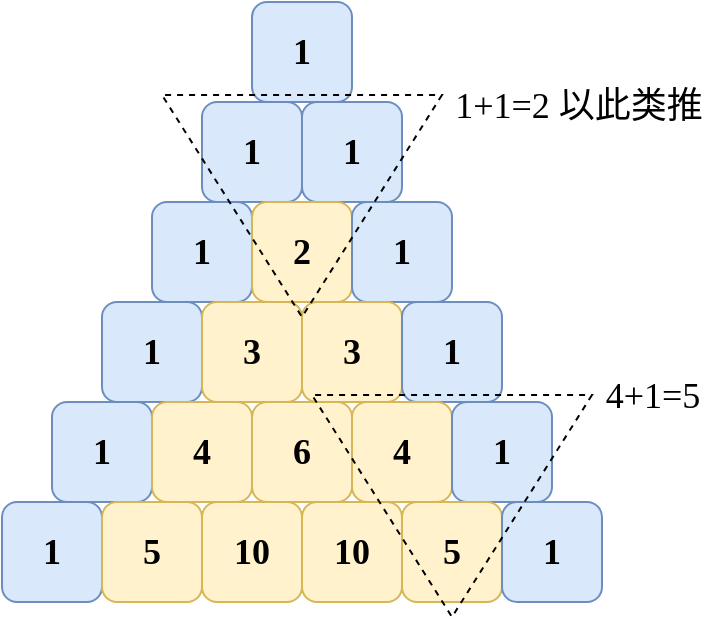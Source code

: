 <mxfile version="20.2.8" type="device" pages="7"><diagram id="tUD_5RNZibAbXZSyxroM" name="图1"><mxGraphModel dx="1186" dy="739" grid="0" gridSize="10" guides="1" tooltips="1" connect="1" arrows="1" fold="1" page="1" pageScale="1" pageWidth="580" pageHeight="800" math="0" shadow="0"><root><mxCell id="0"/><mxCell id="1" parent="0"/><mxCell id="IBTen8BrjdnfVjKDrm_3-2" value="1" style="rounded=1;whiteSpace=wrap;html=1;fontSize=18;fontStyle=1;fillColor=#dae8fc;strokeColor=#6c8ebf;fontFamily=Comic Sans MS;" vertex="1" parent="1"><mxGeometry x="226" y="208" width="50" height="50" as="geometry"/></mxCell><mxCell id="IBTen8BrjdnfVjKDrm_3-3" value="1" style="rounded=1;whiteSpace=wrap;html=1;fontSize=18;fontStyle=1;fillColor=#dae8fc;strokeColor=#6c8ebf;fontFamily=Comic Sans MS;" vertex="1" parent="1"><mxGeometry x="201" y="258" width="50" height="50" as="geometry"/></mxCell><mxCell id="IBTen8BrjdnfVjKDrm_3-4" value="1" style="rounded=1;whiteSpace=wrap;html=1;fontSize=18;fontStyle=1;fillColor=#dae8fc;strokeColor=#6c8ebf;fontFamily=Comic Sans MS;" vertex="1" parent="1"><mxGeometry x="251" y="258" width="50" height="50" as="geometry"/></mxCell><mxCell id="IBTen8BrjdnfVjKDrm_3-5" value="1" style="rounded=1;whiteSpace=wrap;html=1;fontSize=18;fontStyle=1;fillColor=#dae8fc;strokeColor=#6c8ebf;fontFamily=Comic Sans MS;" vertex="1" parent="1"><mxGeometry x="176" y="308" width="50" height="50" as="geometry"/></mxCell><mxCell id="IBTen8BrjdnfVjKDrm_3-6" value="2" style="rounded=1;whiteSpace=wrap;html=1;fontSize=18;fontStyle=1;fillColor=#fff2cc;strokeColor=#d6b656;fontFamily=Comic Sans MS;" vertex="1" parent="1"><mxGeometry x="226" y="308" width="50" height="50" as="geometry"/></mxCell><mxCell id="IBTen8BrjdnfVjKDrm_3-7" value="1" style="rounded=1;whiteSpace=wrap;html=1;fontSize=18;fontStyle=1;fillColor=#dae8fc;strokeColor=#6c8ebf;fontFamily=Comic Sans MS;" vertex="1" parent="1"><mxGeometry x="276" y="308" width="50" height="50" as="geometry"/></mxCell><mxCell id="IBTen8BrjdnfVjKDrm_3-8" value="1" style="rounded=1;whiteSpace=wrap;html=1;fontSize=18;fontStyle=1;fillColor=#dae8fc;strokeColor=#6c8ebf;fontFamily=Comic Sans MS;" vertex="1" parent="1"><mxGeometry x="151" y="358" width="50" height="50" as="geometry"/></mxCell><mxCell id="IBTen8BrjdnfVjKDrm_3-9" value="3" style="rounded=1;whiteSpace=wrap;html=1;fontSize=18;fontStyle=1;fillColor=#fff2cc;strokeColor=#d6b656;fontFamily=Comic Sans MS;" vertex="1" parent="1"><mxGeometry x="201" y="358" width="50" height="50" as="geometry"/></mxCell><mxCell id="IBTen8BrjdnfVjKDrm_3-10" value="3" style="rounded=1;whiteSpace=wrap;html=1;fontSize=18;fontStyle=1;fillColor=#fff2cc;strokeColor=#d6b656;fontFamily=Comic Sans MS;" vertex="1" parent="1"><mxGeometry x="251" y="358" width="50" height="50" as="geometry"/></mxCell><mxCell id="IBTen8BrjdnfVjKDrm_3-11" value="1" style="rounded=1;whiteSpace=wrap;html=1;fontSize=18;fontStyle=1;fillColor=#dae8fc;strokeColor=#6c8ebf;fontFamily=Comic Sans MS;" vertex="1" parent="1"><mxGeometry x="301" y="358" width="50" height="50" as="geometry"/></mxCell><mxCell id="IBTen8BrjdnfVjKDrm_3-12" value="1" style="rounded=1;whiteSpace=wrap;html=1;fontSize=18;fontStyle=1;fillColor=#dae8fc;strokeColor=#6c8ebf;fontFamily=Comic Sans MS;" vertex="1" parent="1"><mxGeometry x="126" y="408" width="50" height="50" as="geometry"/></mxCell><mxCell id="IBTen8BrjdnfVjKDrm_3-13" value="4" style="rounded=1;whiteSpace=wrap;html=1;fontSize=18;fontStyle=1;fillColor=#fff2cc;strokeColor=#d6b656;fontFamily=Comic Sans MS;" vertex="1" parent="1"><mxGeometry x="176" y="408" width="50" height="50" as="geometry"/></mxCell><mxCell id="IBTen8BrjdnfVjKDrm_3-14" value="6" style="rounded=1;whiteSpace=wrap;html=1;fontSize=18;fontStyle=1;fillColor=#fff2cc;strokeColor=#d6b656;fontFamily=Comic Sans MS;" vertex="1" parent="1"><mxGeometry x="226" y="408" width="50" height="50" as="geometry"/></mxCell><mxCell id="IBTen8BrjdnfVjKDrm_3-15" value="4" style="rounded=1;whiteSpace=wrap;html=1;fontSize=18;fontStyle=1;fillColor=#fff2cc;strokeColor=#d6b656;fontFamily=Comic Sans MS;" vertex="1" parent="1"><mxGeometry x="276" y="408" width="50" height="50" as="geometry"/></mxCell><mxCell id="IBTen8BrjdnfVjKDrm_3-16" value="1" style="rounded=1;whiteSpace=wrap;html=1;fontSize=18;fontStyle=1;fillColor=#dae8fc;strokeColor=#6c8ebf;fontFamily=Comic Sans MS;" vertex="1" parent="1"><mxGeometry x="326" y="408" width="50" height="50" as="geometry"/></mxCell><mxCell id="IBTen8BrjdnfVjKDrm_3-17" value="1" style="rounded=1;whiteSpace=wrap;html=1;fontSize=18;fontStyle=1;fillColor=#dae8fc;strokeColor=#6c8ebf;fontFamily=Comic Sans MS;" vertex="1" parent="1"><mxGeometry x="101" y="458" width="50" height="50" as="geometry"/></mxCell><mxCell id="IBTen8BrjdnfVjKDrm_3-18" value="5" style="rounded=1;whiteSpace=wrap;html=1;fontSize=18;fontStyle=1;fillColor=#fff2cc;strokeColor=#d6b656;fontFamily=Comic Sans MS;" vertex="1" parent="1"><mxGeometry x="151" y="458" width="50" height="50" as="geometry"/></mxCell><mxCell id="IBTen8BrjdnfVjKDrm_3-19" value="10" style="rounded=1;whiteSpace=wrap;html=1;fontSize=18;fontStyle=1;fillColor=#fff2cc;strokeColor=#d6b656;fontFamily=Comic Sans MS;" vertex="1" parent="1"><mxGeometry x="201" y="458" width="50" height="50" as="geometry"/></mxCell><mxCell id="IBTen8BrjdnfVjKDrm_3-20" value="10" style="rounded=1;whiteSpace=wrap;html=1;fontSize=18;fontStyle=1;fillColor=#fff2cc;strokeColor=#d6b656;fontFamily=Comic Sans MS;" vertex="1" parent="1"><mxGeometry x="251" y="458" width="50" height="50" as="geometry"/></mxCell><mxCell id="IBTen8BrjdnfVjKDrm_3-21" value="5" style="rounded=1;whiteSpace=wrap;html=1;fontSize=18;fontStyle=1;fillColor=#fff2cc;strokeColor=#d6b656;fontFamily=Comic Sans MS;" vertex="1" parent="1"><mxGeometry x="301" y="458" width="50" height="50" as="geometry"/></mxCell><mxCell id="IBTen8BrjdnfVjKDrm_3-22" value="1" style="rounded=1;whiteSpace=wrap;html=1;fontSize=18;fontStyle=1;fillColor=#dae8fc;strokeColor=#6c8ebf;fontFamily=Comic Sans MS;" vertex="1" parent="1"><mxGeometry x="351" y="458" width="50" height="50" as="geometry"/></mxCell><mxCell id="IBTen8BrjdnfVjKDrm_3-23" value="" style="triangle;whiteSpace=wrap;html=1;fontSize=18;fillColor=none;rotation=90;dashed=1;fontFamily=Comic Sans MS;" vertex="1" parent="1"><mxGeometry x="195.5" y="240" width="111" height="140" as="geometry"/></mxCell><mxCell id="IBTen8BrjdnfVjKDrm_3-24" value="1+1=2 以此类推" style="text;html=1;align=center;verticalAlign=middle;resizable=0;points=[];autosize=1;strokeColor=none;fillColor=none;fontSize=18;fontFamily=Comic Sans MS;" vertex="1" parent="1"><mxGeometry x="319" y="243" width="140" height="34" as="geometry"/></mxCell><mxCell id="IBTen8BrjdnfVjKDrm_3-25" value="" style="triangle;whiteSpace=wrap;html=1;fontSize=18;fillColor=none;rotation=90;dashed=1;fontFamily=Comic Sans MS;" vertex="1" parent="1"><mxGeometry x="270.5" y="390" width="111" height="140" as="geometry"/></mxCell><mxCell id="IBTen8BrjdnfVjKDrm_3-26" value="4+1=5" style="text;html=1;align=center;verticalAlign=middle;resizable=0;points=[];autosize=1;strokeColor=none;fillColor=none;fontSize=18;fontFamily=Comic Sans MS;" vertex="1" parent="1"><mxGeometry x="393" y="388" width="66" height="34" as="geometry"/></mxCell></root></mxGraphModel></diagram><diagram id="HGKX8UsAt8R7a5fr7ciz" name="图2"><mxGraphModel dx="1426" dy="852" grid="0" gridSize="10" guides="1" tooltips="1" connect="1" arrows="1" fold="1" page="1" pageScale="1" pageWidth="827" pageHeight="1169" math="0" shadow="0"><root><mxCell id="0"/><mxCell id="1" parent="0"/><mxCell id="AjfWsmIx0yz2MmHNi-zG-1" value="1" style="rounded=1;whiteSpace=wrap;html=1;fontSize=18;fontStyle=1;fillColor=#dae8fc;strokeColor=#6c8ebf;fontFamily=Comic Sans MS;" vertex="1" parent="1"><mxGeometry x="428" y="208" width="50" height="50" as="geometry"/></mxCell><mxCell id="AjfWsmIx0yz2MmHNi-zG-2" value="1" style="rounded=1;whiteSpace=wrap;html=1;fontSize=18;fontStyle=1;fillColor=#dae8fc;strokeColor=#6c8ebf;fontFamily=Comic Sans MS;" vertex="1" parent="1"><mxGeometry x="428" y="258" width="50" height="50" as="geometry"/></mxCell><mxCell id="AjfWsmIx0yz2MmHNi-zG-3" value="1" style="rounded=1;whiteSpace=wrap;html=1;fontSize=18;fontStyle=1;fillColor=#dae8fc;strokeColor=#6c8ebf;fontFamily=Comic Sans MS;" vertex="1" parent="1"><mxGeometry x="478" y="258" width="50" height="50" as="geometry"/></mxCell><mxCell id="AjfWsmIx0yz2MmHNi-zG-4" value="1" style="rounded=1;whiteSpace=wrap;html=1;fontSize=18;fontStyle=1;fillColor=#dae8fc;strokeColor=#6c8ebf;fontFamily=Comic Sans MS;" vertex="1" parent="1"><mxGeometry x="428" y="308" width="50" height="50" as="geometry"/></mxCell><mxCell id="AjfWsmIx0yz2MmHNi-zG-5" value="2" style="rounded=1;whiteSpace=wrap;html=1;fontSize=18;fontStyle=1;fillColor=#dae8fc;strokeColor=#6c8ebf;fontFamily=Comic Sans MS;" vertex="1" parent="1"><mxGeometry x="478" y="308" width="50" height="50" as="geometry"/></mxCell><mxCell id="AjfWsmIx0yz2MmHNi-zG-6" value="1" style="rounded=1;whiteSpace=wrap;html=1;fontSize=18;fontStyle=1;fillColor=#dae8fc;strokeColor=#6c8ebf;fontFamily=Comic Sans MS;" vertex="1" parent="1"><mxGeometry x="528" y="308" width="50" height="50" as="geometry"/></mxCell><mxCell id="AjfWsmIx0yz2MmHNi-zG-7" value="1" style="rounded=1;whiteSpace=wrap;html=1;fontSize=18;fontStyle=1;fillColor=#dae8fc;strokeColor=#6c8ebf;fontFamily=Comic Sans MS;" vertex="1" parent="1"><mxGeometry x="428" y="358" width="50" height="50" as="geometry"/></mxCell><mxCell id="AjfWsmIx0yz2MmHNi-zG-8" value="3" style="rounded=1;whiteSpace=wrap;html=1;fontSize=18;fontStyle=1;fillColor=#dae8fc;strokeColor=#6c8ebf;fontFamily=Comic Sans MS;" vertex="1" parent="1"><mxGeometry x="478" y="358" width="50" height="50" as="geometry"/></mxCell><mxCell id="AjfWsmIx0yz2MmHNi-zG-9" value="3" style="rounded=1;whiteSpace=wrap;html=1;fontSize=18;fontStyle=1;fillColor=#dae8fc;strokeColor=#6c8ebf;fontFamily=Comic Sans MS;" vertex="1" parent="1"><mxGeometry x="528" y="358" width="50" height="50" as="geometry"/></mxCell><mxCell id="AjfWsmIx0yz2MmHNi-zG-10" value="1" style="rounded=1;whiteSpace=wrap;html=1;fontSize=18;fontStyle=1;fillColor=#dae8fc;strokeColor=#6c8ebf;fontFamily=Comic Sans MS;" vertex="1" parent="1"><mxGeometry x="578" y="358" width="50" height="50" as="geometry"/></mxCell><mxCell id="AjfWsmIx0yz2MmHNi-zG-11" value="1" style="rounded=1;whiteSpace=wrap;html=1;fontSize=18;fontStyle=1;fillColor=#dae8fc;strokeColor=#6c8ebf;fontFamily=Comic Sans MS;" vertex="1" parent="1"><mxGeometry x="428" y="408" width="50" height="50" as="geometry"/></mxCell><mxCell id="AjfWsmIx0yz2MmHNi-zG-12" value="4" style="rounded=1;whiteSpace=wrap;html=1;fontSize=18;fontStyle=1;fillColor=#dae8fc;strokeColor=#6c8ebf;fontFamily=Comic Sans MS;" vertex="1" parent="1"><mxGeometry x="478" y="408" width="50" height="50" as="geometry"/></mxCell><mxCell id="AjfWsmIx0yz2MmHNi-zG-13" value="6" style="rounded=1;whiteSpace=wrap;html=1;fontSize=18;fontStyle=1;fillColor=#dae8fc;strokeColor=#6c8ebf;fontFamily=Comic Sans MS;" vertex="1" parent="1"><mxGeometry x="528" y="408" width="50" height="50" as="geometry"/></mxCell><mxCell id="AjfWsmIx0yz2MmHNi-zG-14" value="4" style="rounded=1;whiteSpace=wrap;html=1;fontSize=18;fontStyle=1;fillColor=#dae8fc;strokeColor=#6c8ebf;fontFamily=Comic Sans MS;" vertex="1" parent="1"><mxGeometry x="578" y="408" width="50" height="50" as="geometry"/></mxCell><mxCell id="AjfWsmIx0yz2MmHNi-zG-15" value="1" style="rounded=1;whiteSpace=wrap;html=1;fontSize=18;fontStyle=1;fillColor=#dae8fc;strokeColor=#6c8ebf;fontFamily=Comic Sans MS;" vertex="1" parent="1"><mxGeometry x="628" y="408" width="50" height="50" as="geometry"/></mxCell><mxCell id="AjfWsmIx0yz2MmHNi-zG-16" value="1" style="rounded=1;whiteSpace=wrap;html=1;fontSize=18;fontStyle=1;fillColor=#dae8fc;strokeColor=#6c8ebf;fontFamily=Comic Sans MS;" vertex="1" parent="1"><mxGeometry x="428" y="458" width="50" height="50" as="geometry"/></mxCell><mxCell id="AjfWsmIx0yz2MmHNi-zG-17" value="5" style="rounded=1;whiteSpace=wrap;html=1;fontSize=18;fontStyle=1;fillColor=#dae8fc;strokeColor=#6c8ebf;fontFamily=Comic Sans MS;" vertex="1" parent="1"><mxGeometry x="478" y="458" width="50" height="50" as="geometry"/></mxCell><mxCell id="AjfWsmIx0yz2MmHNi-zG-18" value="10" style="rounded=1;whiteSpace=wrap;html=1;fontSize=18;fontStyle=1;fillColor=#dae8fc;strokeColor=#6c8ebf;fontFamily=Comic Sans MS;" vertex="1" parent="1"><mxGeometry x="528" y="458" width="50" height="50" as="geometry"/></mxCell><mxCell id="AjfWsmIx0yz2MmHNi-zG-19" value="10" style="rounded=1;whiteSpace=wrap;html=1;fontSize=18;fontStyle=1;fillColor=#dae8fc;strokeColor=#6c8ebf;fontFamily=Comic Sans MS;" vertex="1" parent="1"><mxGeometry x="578" y="458" width="50" height="50" as="geometry"/></mxCell><mxCell id="AjfWsmIx0yz2MmHNi-zG-20" value="5" style="rounded=1;whiteSpace=wrap;html=1;fontSize=18;fontStyle=1;fillColor=#dae8fc;strokeColor=#6c8ebf;fontFamily=Comic Sans MS;" vertex="1" parent="1"><mxGeometry x="628" y="458" width="50" height="50" as="geometry"/></mxCell><mxCell id="AjfWsmIx0yz2MmHNi-zG-21" value="1" style="rounded=1;whiteSpace=wrap;html=1;fontSize=18;fontStyle=1;fillColor=#dae8fc;strokeColor=#6c8ebf;fontFamily=Comic Sans MS;" vertex="1" parent="1"><mxGeometry x="678" y="458" width="50" height="50" as="geometry"/></mxCell><mxCell id="AjfWsmIx0yz2MmHNi-zG-41" style="edgeStyle=orthogonalEdgeStyle;rounded=0;orthogonalLoop=1;jettySize=auto;html=1;exitX=1;exitY=0.5;exitDx=0;exitDy=0;entryX=0;entryY=0.5;entryDx=0;entryDy=0;fontFamily=Comic Sans MS;fontSize=12;" edge="1" parent="1" source="AjfWsmIx0yz2MmHNi-zG-25" target="AjfWsmIx0yz2MmHNi-zG-1"><mxGeometry relative="1" as="geometry"/></mxCell><mxCell id="AjfWsmIx0yz2MmHNi-zG-42" value="1" style="edgeLabel;html=1;align=center;verticalAlign=middle;resizable=0;points=[];fontSize=12;fontFamily=Comic Sans MS;" vertex="1" connectable="0" parent="AjfWsmIx0yz2MmHNi-zG-41"><mxGeometry x="-0.133" y="1" relative="1" as="geometry"><mxPoint as="offset"/></mxGeometry></mxCell><mxCell id="AjfWsmIx0yz2MmHNi-zG-25" value="(x + y)&lt;sup&gt;0&lt;/sup&gt;" style="rounded=1;whiteSpace=wrap;html=1;fontSize=18;fontStyle=1;fillColor=#f5f5f5;strokeColor=#666666;fontFamily=Comic Sans MS;fontColor=#333333;" vertex="1" parent="1"><mxGeometry x="76" y="208" width="116" height="50" as="geometry"/></mxCell><mxCell id="AjfWsmIx0yz2MmHNi-zG-31" style="edgeStyle=orthogonalEdgeStyle;rounded=0;orthogonalLoop=1;jettySize=auto;html=1;exitX=1;exitY=0.5;exitDx=0;exitDy=0;fontFamily=Comic Sans MS;fontSize=18;" edge="1" parent="1" source="AjfWsmIx0yz2MmHNi-zG-26" target="AjfWsmIx0yz2MmHNi-zG-2"><mxGeometry relative="1" as="geometry"/></mxCell><mxCell id="AjfWsmIx0yz2MmHNi-zG-32" value="&lt;font style=&quot;font-size: 12px;&quot;&gt;1x+1y&lt;/font&gt;" style="edgeLabel;html=1;align=center;verticalAlign=middle;resizable=0;points=[];fontSize=18;fontFamily=Comic Sans MS;" vertex="1" connectable="0" parent="AjfWsmIx0yz2MmHNi-zG-31"><mxGeometry x="-0.074" y="-1" relative="1" as="geometry"><mxPoint y="-3" as="offset"/></mxGeometry></mxCell><mxCell id="AjfWsmIx0yz2MmHNi-zG-26" value="(x + y)&lt;sup&gt;1&lt;/sup&gt;" style="rounded=1;whiteSpace=wrap;html=1;fontSize=18;fontStyle=1;fillColor=#f5f5f5;strokeColor=#666666;fontFamily=Comic Sans MS;fontColor=#333333;" vertex="1" parent="1"><mxGeometry x="76" y="258" width="116" height="50" as="geometry"/></mxCell><mxCell id="AjfWsmIx0yz2MmHNi-zG-33" style="edgeStyle=orthogonalEdgeStyle;rounded=0;orthogonalLoop=1;jettySize=auto;html=1;exitX=1;exitY=0.5;exitDx=0;exitDy=0;fontFamily=Comic Sans MS;fontSize=12;" edge="1" parent="1" source="AjfWsmIx0yz2MmHNi-zG-27" target="AjfWsmIx0yz2MmHNi-zG-4"><mxGeometry relative="1" as="geometry"/></mxCell><mxCell id="AjfWsmIx0yz2MmHNi-zG-34" value="1x&lt;sup&gt;2&lt;/sup&gt;+2xy+1y&lt;sup&gt;2&lt;/sup&gt;" style="edgeLabel;html=1;align=center;verticalAlign=middle;resizable=0;points=[];fontSize=12;fontFamily=Comic Sans MS;" vertex="1" connectable="0" parent="AjfWsmIx0yz2MmHNi-zG-33"><mxGeometry x="-0.113" relative="1" as="geometry"><mxPoint as="offset"/></mxGeometry></mxCell><mxCell id="AjfWsmIx0yz2MmHNi-zG-27" value="(x + y)&lt;sup&gt;2&lt;/sup&gt;" style="rounded=1;whiteSpace=wrap;html=1;fontSize=18;fontStyle=1;fillColor=#f5f5f5;strokeColor=#666666;fontFamily=Comic Sans MS;fontColor=#333333;" vertex="1" parent="1"><mxGeometry x="76" y="308" width="116" height="50" as="geometry"/></mxCell><mxCell id="AjfWsmIx0yz2MmHNi-zG-35" style="edgeStyle=orthogonalEdgeStyle;rounded=0;orthogonalLoop=1;jettySize=auto;html=1;exitX=1;exitY=0.5;exitDx=0;exitDy=0;fontFamily=Comic Sans MS;fontSize=12;" edge="1" parent="1" source="AjfWsmIx0yz2MmHNi-zG-28" target="AjfWsmIx0yz2MmHNi-zG-7"><mxGeometry relative="1" as="geometry"/></mxCell><mxCell id="AjfWsmIx0yz2MmHNi-zG-36" value="1x&lt;sup&gt;3&lt;/sup&gt;+3x&lt;sup&gt;2&lt;/sup&gt;y+3xy&lt;sup&gt;2&lt;/sup&gt;+1y&lt;sup&gt;3&lt;/sup&gt;" style="edgeLabel;html=1;align=center;verticalAlign=middle;resizable=0;points=[];fontSize=12;fontFamily=Comic Sans MS;" vertex="1" connectable="0" parent="AjfWsmIx0yz2MmHNi-zG-35"><mxGeometry x="-0.08" y="-1" relative="1" as="geometry"><mxPoint as="offset"/></mxGeometry></mxCell><mxCell id="AjfWsmIx0yz2MmHNi-zG-28" value="(x + y)&lt;sup&gt;3&lt;/sup&gt;" style="rounded=1;whiteSpace=wrap;html=1;fontSize=18;fontStyle=1;fillColor=#f5f5f5;strokeColor=#666666;fontFamily=Comic Sans MS;fontColor=#333333;" vertex="1" parent="1"><mxGeometry x="76" y="358" width="116" height="50" as="geometry"/></mxCell><mxCell id="AjfWsmIx0yz2MmHNi-zG-37" style="edgeStyle=orthogonalEdgeStyle;rounded=0;orthogonalLoop=1;jettySize=auto;html=1;exitX=1;exitY=0.5;exitDx=0;exitDy=0;fontFamily=Comic Sans MS;fontSize=12;" edge="1" parent="1" source="AjfWsmIx0yz2MmHNi-zG-29" target="AjfWsmIx0yz2MmHNi-zG-11"><mxGeometry relative="1" as="geometry"/></mxCell><mxCell id="AjfWsmIx0yz2MmHNi-zG-38" value="1x&lt;sup&gt;4&lt;/sup&gt;+4x&lt;sup&gt;3&lt;/sup&gt;y+6x&lt;sup&gt;2&lt;/sup&gt;y&lt;sup&gt;2&lt;/sup&gt;+4xy&lt;sup&gt;3&lt;/sup&gt;+1y&lt;sup&gt;4&lt;/sup&gt;&amp;nbsp;" style="edgeLabel;html=1;align=center;verticalAlign=middle;resizable=0;points=[];fontSize=12;fontFamily=Comic Sans MS;" vertex="1" connectable="0" parent="AjfWsmIx0yz2MmHNi-zG-37"><mxGeometry x="-0.096" y="1" relative="1" as="geometry"><mxPoint as="offset"/></mxGeometry></mxCell><mxCell id="AjfWsmIx0yz2MmHNi-zG-29" value="(x + y)&lt;sup&gt;4&lt;/sup&gt;" style="rounded=1;whiteSpace=wrap;html=1;fontSize=18;fontStyle=1;fillColor=#f5f5f5;strokeColor=#666666;fontFamily=Comic Sans MS;fontColor=#333333;" vertex="1" parent="1"><mxGeometry x="76" y="408" width="116" height="50" as="geometry"/></mxCell><mxCell id="AjfWsmIx0yz2MmHNi-zG-39" style="edgeStyle=orthogonalEdgeStyle;rounded=0;orthogonalLoop=1;jettySize=auto;html=1;exitX=1;exitY=0.5;exitDx=0;exitDy=0;fontFamily=Comic Sans MS;fontSize=12;" edge="1" parent="1" source="AjfWsmIx0yz2MmHNi-zG-30" target="AjfWsmIx0yz2MmHNi-zG-16"><mxGeometry relative="1" as="geometry"/></mxCell><mxCell id="AjfWsmIx0yz2MmHNi-zG-40" value="1x&lt;sup&gt;5&lt;/sup&gt;+5x&lt;sup&gt;4&lt;/sup&gt;y+10x&lt;sup&gt;3&lt;/sup&gt;y&lt;sup&gt;2&lt;/sup&gt;+10x&lt;sup&gt;2&lt;/sup&gt;y&lt;sup&gt;3&lt;/sup&gt;+5xy&lt;sup&gt;4&lt;/sup&gt;+1y&lt;sup&gt;5&lt;/sup&gt;" style="edgeLabel;html=1;align=center;verticalAlign=middle;resizable=0;points=[];fontSize=12;fontFamily=Comic Sans MS;" vertex="1" connectable="0" parent="AjfWsmIx0yz2MmHNi-zG-39"><mxGeometry x="-0.047" y="1" relative="1" as="geometry"><mxPoint as="offset"/></mxGeometry></mxCell><mxCell id="AjfWsmIx0yz2MmHNi-zG-30" value="(x + y)&lt;sup&gt;5&lt;/sup&gt;" style="rounded=1;whiteSpace=wrap;html=1;fontSize=18;fontStyle=1;fillColor=#f5f5f5;strokeColor=#666666;fontFamily=Comic Sans MS;fontColor=#333333;" vertex="1" parent="1"><mxGeometry x="76" y="458" width="116" height="50" as="geometry"/></mxCell><mxCell id="AjfWsmIx0yz2MmHNi-zG-48" style="edgeStyle=orthogonalEdgeStyle;rounded=0;orthogonalLoop=1;jettySize=auto;html=1;exitX=0.5;exitY=1;exitDx=0;exitDy=0;entryX=0.5;entryY=1;entryDx=0;entryDy=0;fontFamily=Comic Sans MS;fontSize=12;fillColor=#f8cecc;strokeColor=#b85450;" edge="1" parent="1" source="AjfWsmIx0yz2MmHNi-zG-43" target="AjfWsmIx0yz2MmHNi-zG-4"><mxGeometry relative="1" as="geometry"><Array as="points"><mxPoint x="265" y="369"/><mxPoint x="453" y="369"/></Array></mxGeometry></mxCell><mxCell id="AjfWsmIx0yz2MmHNi-zG-43" value="" style="ellipse;whiteSpace=wrap;html=1;aspect=fixed;fontFamily=Comic Sans MS;fontSize=12;fillColor=none;strokeColor=#b85450;" vertex="1" parent="1"><mxGeometry x="258" y="328" width="13" height="13" as="geometry"/></mxCell><mxCell id="AjfWsmIx0yz2MmHNi-zG-47" style="edgeStyle=orthogonalEdgeStyle;rounded=0;orthogonalLoop=1;jettySize=auto;html=1;exitX=0.5;exitY=1;exitDx=0;exitDy=0;entryX=0.5;entryY=1;entryDx=0;entryDy=0;fontFamily=Comic Sans MS;fontSize=12;fillColor=#f8cecc;strokeColor=#b85450;" edge="1" parent="1" source="AjfWsmIx0yz2MmHNi-zG-44" target="AjfWsmIx0yz2MmHNi-zG-5"><mxGeometry relative="1" as="geometry"><Array as="points"><mxPoint x="291" y="373"/><mxPoint x="503" y="373"/></Array></mxGeometry></mxCell><mxCell id="AjfWsmIx0yz2MmHNi-zG-44" value="" style="ellipse;whiteSpace=wrap;html=1;aspect=fixed;fontFamily=Comic Sans MS;fontSize=12;fillColor=none;strokeColor=#b85450;" vertex="1" parent="1"><mxGeometry x="284" y="328" width="13" height="13" as="geometry"/></mxCell><mxCell id="AjfWsmIx0yz2MmHNi-zG-46" style="edgeStyle=orthogonalEdgeStyle;rounded=0;orthogonalLoop=1;jettySize=auto;html=1;exitX=0.5;exitY=1;exitDx=0;exitDy=0;entryX=0.5;entryY=1;entryDx=0;entryDy=0;fontFamily=Comic Sans MS;fontSize=12;fillColor=#f8cecc;strokeColor=#b85450;" edge="1" parent="1" source="AjfWsmIx0yz2MmHNi-zG-45" target="AjfWsmIx0yz2MmHNi-zG-6"><mxGeometry relative="1" as="geometry"><Array as="points"><mxPoint x="317" y="377"/><mxPoint x="553" y="377"/></Array></mxGeometry></mxCell><mxCell id="AjfWsmIx0yz2MmHNi-zG-45" value="" style="ellipse;whiteSpace=wrap;html=1;aspect=fixed;fontFamily=Comic Sans MS;fontSize=12;fillColor=none;strokeColor=#b85450;" vertex="1" parent="1"><mxGeometry x="310" y="329" width="13" height="13" as="geometry"/></mxCell><mxCell id="AjfWsmIx0yz2MmHNi-zG-55" style="edgeStyle=orthogonalEdgeStyle;rounded=0;orthogonalLoop=1;jettySize=auto;html=1;exitX=0.5;exitY=1;exitDx=0;exitDy=0;entryX=0.5;entryY=1;entryDx=0;entryDy=0;fontFamily=Comic Sans MS;fontSize=12;fillColor=#f8cecc;strokeColor=#b85450;" edge="1" parent="1" source="AjfWsmIx0yz2MmHNi-zG-49" target="AjfWsmIx0yz2MmHNi-zG-16"><mxGeometry relative="1" as="geometry"><Array as="points"><mxPoint x="210" y="520"/><mxPoint x="453" y="520"/></Array></mxGeometry></mxCell><mxCell id="AjfWsmIx0yz2MmHNi-zG-49" value="" style="ellipse;whiteSpace=wrap;html=1;aspect=fixed;fontFamily=Comic Sans MS;fontSize=12;fillColor=none;strokeColor=#b85450;" vertex="1" parent="1"><mxGeometry x="203" y="478" width="13" height="13" as="geometry"/></mxCell><mxCell id="AjfWsmIx0yz2MmHNi-zG-56" style="edgeStyle=orthogonalEdgeStyle;rounded=0;orthogonalLoop=1;jettySize=auto;html=1;exitX=0.5;exitY=1;exitDx=0;exitDy=0;entryX=0.5;entryY=1;entryDx=0;entryDy=0;fontFamily=Comic Sans MS;fontSize=12;fillColor=#f8cecc;strokeColor=#b85450;" edge="1" parent="1" source="AjfWsmIx0yz2MmHNi-zG-50" target="AjfWsmIx0yz2MmHNi-zG-17"><mxGeometry relative="1" as="geometry"><Array as="points"><mxPoint x="235" y="525"/><mxPoint x="503" y="525"/></Array></mxGeometry></mxCell><mxCell id="AjfWsmIx0yz2MmHNi-zG-50" value="" style="ellipse;whiteSpace=wrap;html=1;aspect=fixed;fontFamily=Comic Sans MS;fontSize=12;fillColor=none;strokeColor=#b85450;" vertex="1" parent="1"><mxGeometry x="229" y="478" width="13" height="13" as="geometry"/></mxCell><mxCell id="AjfWsmIx0yz2MmHNi-zG-57" style="edgeStyle=orthogonalEdgeStyle;rounded=0;orthogonalLoop=1;jettySize=auto;html=1;exitX=0.5;exitY=1;exitDx=0;exitDy=0;entryX=0.5;entryY=1;entryDx=0;entryDy=0;fontFamily=Comic Sans MS;fontSize=12;fillColor=#f8cecc;strokeColor=#b85450;" edge="1" parent="1" source="AjfWsmIx0yz2MmHNi-zG-51" target="AjfWsmIx0yz2MmHNi-zG-18"><mxGeometry relative="1" as="geometry"><Array as="points"><mxPoint x="270" y="530"/><mxPoint x="553" y="530"/></Array></mxGeometry></mxCell><mxCell id="AjfWsmIx0yz2MmHNi-zG-51" value="" style="ellipse;whiteSpace=wrap;html=1;aspect=fixed;fontFamily=Comic Sans MS;fontSize=12;fillColor=none;strokeColor=#b85450;" vertex="1" parent="1"><mxGeometry x="264" y="478" width="13" height="13" as="geometry"/></mxCell><mxCell id="AjfWsmIx0yz2MmHNi-zG-58" style="edgeStyle=orthogonalEdgeStyle;rounded=0;orthogonalLoop=1;jettySize=auto;html=1;exitX=0.5;exitY=1;exitDx=0;exitDy=0;entryX=0.5;entryY=1;entryDx=0;entryDy=0;fontFamily=Comic Sans MS;fontSize=12;fillColor=#f8cecc;strokeColor=#b85450;" edge="1" parent="1" source="AjfWsmIx0yz2MmHNi-zG-52" target="AjfWsmIx0yz2MmHNi-zG-19"><mxGeometry relative="1" as="geometry"><Array as="points"><mxPoint x="315" y="535"/><mxPoint x="603" y="535"/></Array></mxGeometry></mxCell><mxCell id="AjfWsmIx0yz2MmHNi-zG-52" value="" style="ellipse;whiteSpace=wrap;html=1;aspect=fixed;fontFamily=Comic Sans MS;fontSize=12;fillColor=none;strokeColor=#b85450;" vertex="1" parent="1"><mxGeometry x="308" y="478" width="13" height="13" as="geometry"/></mxCell><mxCell id="AjfWsmIx0yz2MmHNi-zG-59" style="edgeStyle=orthogonalEdgeStyle;rounded=0;orthogonalLoop=1;jettySize=auto;html=1;exitX=0.5;exitY=1;exitDx=0;exitDy=0;entryX=0.5;entryY=1;entryDx=0;entryDy=0;fontFamily=Comic Sans MS;fontSize=12;fillColor=#f8cecc;strokeColor=#b85450;" edge="1" parent="1" source="AjfWsmIx0yz2MmHNi-zG-53" target="AjfWsmIx0yz2MmHNi-zG-20"><mxGeometry relative="1" as="geometry"><Array as="points"><mxPoint x="355" y="540"/><mxPoint x="653" y="540"/></Array></mxGeometry></mxCell><mxCell id="AjfWsmIx0yz2MmHNi-zG-53" value="" style="ellipse;whiteSpace=wrap;html=1;aspect=fixed;fontFamily=Comic Sans MS;fontSize=12;fillColor=none;strokeColor=#b85450;" vertex="1" parent="1"><mxGeometry x="349" y="478" width="13" height="13" as="geometry"/></mxCell><mxCell id="AjfWsmIx0yz2MmHNi-zG-60" style="edgeStyle=orthogonalEdgeStyle;rounded=0;orthogonalLoop=1;jettySize=auto;html=1;exitX=0.5;exitY=1;exitDx=0;exitDy=0;entryX=0.5;entryY=1;entryDx=0;entryDy=0;fontFamily=Comic Sans MS;fontSize=12;fillColor=#f8cecc;strokeColor=#b85450;" edge="1" parent="1" source="AjfWsmIx0yz2MmHNi-zG-54" target="AjfWsmIx0yz2MmHNi-zG-21"><mxGeometry relative="1" as="geometry"><Array as="points"><mxPoint x="387" y="545"/><mxPoint x="703" y="545"/></Array></mxGeometry></mxCell><mxCell id="AjfWsmIx0yz2MmHNi-zG-54" value="" style="ellipse;whiteSpace=wrap;html=1;aspect=fixed;fontFamily=Comic Sans MS;fontSize=12;fillColor=none;strokeColor=#b85450;" vertex="1" parent="1"><mxGeometry x="380" y="478" width="13" height="13" as="geometry"/></mxCell></root></mxGraphModel></diagram><diagram id="_h2B8rmxSe4mEQvL3MiF" name="图3"><mxGraphModel dx="1186" dy="739" grid="0" gridSize="10" guides="1" tooltips="1" connect="1" arrows="1" fold="1" page="1" pageScale="1" pageWidth="827" pageHeight="1169" math="0" shadow="0"><root><mxCell id="0"/><mxCell id="1" parent="0"/><mxCell id="WbxvFNWMlK4iTOdD6YC6-1" value="1" style="rounded=1;whiteSpace=wrap;html=1;fontSize=18;fontStyle=1;fillColor=#dae8fc;strokeColor=#6c8ebf;fontFamily=Comic Sans MS;" vertex="1" parent="1"><mxGeometry x="256" y="208" width="50" height="50" as="geometry"/></mxCell><mxCell id="WbxvFNWMlK4iTOdD6YC6-2" value="1" style="rounded=1;whiteSpace=wrap;html=1;fontSize=18;fontStyle=1;fillColor=#dae8fc;strokeColor=#6c8ebf;fontFamily=Comic Sans MS;" vertex="1" parent="1"><mxGeometry x="256" y="258" width="50" height="50" as="geometry"/></mxCell><mxCell id="WbxvFNWMlK4iTOdD6YC6-3" value="1" style="rounded=1;whiteSpace=wrap;html=1;fontSize=18;fontStyle=1;fillColor=#dae8fc;strokeColor=#6c8ebf;fontFamily=Comic Sans MS;" vertex="1" parent="1"><mxGeometry x="306" y="258" width="50" height="50" as="geometry"/></mxCell><mxCell id="WbxvFNWMlK4iTOdD6YC6-4" value="1" style="rounded=1;whiteSpace=wrap;html=1;fontSize=18;fontStyle=1;fillColor=#dae8fc;strokeColor=#6c8ebf;fontFamily=Comic Sans MS;" vertex="1" parent="1"><mxGeometry x="256" y="308" width="50" height="50" as="geometry"/></mxCell><mxCell id="WbxvFNWMlK4iTOdD6YC6-5" value="2" style="rounded=1;whiteSpace=wrap;html=1;fontSize=18;fontStyle=1;fillColor=#dae8fc;strokeColor=#6c8ebf;fontFamily=Comic Sans MS;" vertex="1" parent="1"><mxGeometry x="306" y="308" width="50" height="50" as="geometry"/></mxCell><mxCell id="WbxvFNWMlK4iTOdD6YC6-6" value="1" style="rounded=1;whiteSpace=wrap;html=1;fontSize=18;fontStyle=1;fillColor=#dae8fc;strokeColor=#6c8ebf;fontFamily=Comic Sans MS;" vertex="1" parent="1"><mxGeometry x="356" y="308" width="50" height="50" as="geometry"/></mxCell><mxCell id="WbxvFNWMlK4iTOdD6YC6-7" value="1" style="rounded=1;whiteSpace=wrap;html=1;fontSize=18;fontStyle=1;fillColor=#dae8fc;strokeColor=#6c8ebf;fontFamily=Comic Sans MS;" vertex="1" parent="1"><mxGeometry x="256" y="358" width="50" height="50" as="geometry"/></mxCell><mxCell id="WbxvFNWMlK4iTOdD6YC6-8" value="3" style="rounded=1;whiteSpace=wrap;html=1;fontSize=18;fontStyle=1;fillColor=#dae8fc;strokeColor=#6c8ebf;fontFamily=Comic Sans MS;" vertex="1" parent="1"><mxGeometry x="306" y="358" width="50" height="50" as="geometry"/></mxCell><mxCell id="WbxvFNWMlK4iTOdD6YC6-9" value="3" style="rounded=1;whiteSpace=wrap;html=1;fontSize=18;fontStyle=1;fillColor=#dae8fc;strokeColor=#6c8ebf;fontFamily=Comic Sans MS;" vertex="1" parent="1"><mxGeometry x="356" y="358" width="50" height="50" as="geometry"/></mxCell><mxCell id="WbxvFNWMlK4iTOdD6YC6-10" value="1" style="rounded=1;whiteSpace=wrap;html=1;fontSize=18;fontStyle=1;fillColor=#dae8fc;strokeColor=#6c8ebf;fontFamily=Comic Sans MS;" vertex="1" parent="1"><mxGeometry x="406" y="358" width="50" height="50" as="geometry"/></mxCell><mxCell id="WbxvFNWMlK4iTOdD6YC6-11" value="1" style="rounded=1;whiteSpace=wrap;html=1;fontSize=18;fontStyle=1;fillColor=#dae8fc;strokeColor=#6c8ebf;fontFamily=Comic Sans MS;" vertex="1" parent="1"><mxGeometry x="256" y="408" width="50" height="50" as="geometry"/></mxCell><mxCell id="WbxvFNWMlK4iTOdD6YC6-12" value="4" style="rounded=1;whiteSpace=wrap;html=1;fontSize=18;fontStyle=1;fillColor=#dae8fc;strokeColor=#6c8ebf;fontFamily=Comic Sans MS;" vertex="1" parent="1"><mxGeometry x="306" y="408" width="50" height="50" as="geometry"/></mxCell><mxCell id="WbxvFNWMlK4iTOdD6YC6-13" value="6" style="rounded=1;whiteSpace=wrap;html=1;fontSize=18;fontStyle=1;fillColor=#dae8fc;strokeColor=#6c8ebf;fontFamily=Comic Sans MS;" vertex="1" parent="1"><mxGeometry x="356" y="408" width="50" height="50" as="geometry"/></mxCell><mxCell id="WbxvFNWMlK4iTOdD6YC6-14" value="4" style="rounded=1;whiteSpace=wrap;html=1;fontSize=18;fontStyle=1;fillColor=#dae8fc;strokeColor=#6c8ebf;fontFamily=Comic Sans MS;" vertex="1" parent="1"><mxGeometry x="406" y="408" width="50" height="50" as="geometry"/></mxCell><mxCell id="WbxvFNWMlK4iTOdD6YC6-15" value="1" style="rounded=1;whiteSpace=wrap;html=1;fontSize=18;fontStyle=1;fillColor=#dae8fc;strokeColor=#6c8ebf;fontFamily=Comic Sans MS;" vertex="1" parent="1"><mxGeometry x="456" y="408" width="50" height="50" as="geometry"/></mxCell><mxCell id="WbxvFNWMlK4iTOdD6YC6-16" value="1" style="rounded=1;whiteSpace=wrap;html=1;fontSize=18;fontStyle=1;fillColor=#dae8fc;strokeColor=#6c8ebf;fontFamily=Comic Sans MS;" vertex="1" parent="1"><mxGeometry x="256" y="458" width="50" height="50" as="geometry"/></mxCell><mxCell id="WbxvFNWMlK4iTOdD6YC6-17" value="5" style="rounded=1;whiteSpace=wrap;html=1;fontSize=18;fontStyle=1;fillColor=#dae8fc;strokeColor=#6c8ebf;fontFamily=Comic Sans MS;" vertex="1" parent="1"><mxGeometry x="306" y="458" width="50" height="50" as="geometry"/></mxCell><mxCell id="WbxvFNWMlK4iTOdD6YC6-18" value="10" style="rounded=1;whiteSpace=wrap;html=1;fontSize=18;fontStyle=1;fillColor=#f8cecc;strokeColor=#b85450;fontFamily=Comic Sans MS;" vertex="1" parent="1"><mxGeometry x="356" y="458" width="50" height="50" as="geometry"/></mxCell><mxCell id="WbxvFNWMlK4iTOdD6YC6-19" value="10" style="rounded=1;whiteSpace=wrap;html=1;fontSize=18;fontStyle=1;fillColor=#dae8fc;strokeColor=#6c8ebf;fontFamily=Comic Sans MS;" vertex="1" parent="1"><mxGeometry x="406" y="458" width="50" height="50" as="geometry"/></mxCell><mxCell id="WbxvFNWMlK4iTOdD6YC6-20" value="5" style="rounded=1;whiteSpace=wrap;html=1;fontSize=18;fontStyle=1;fillColor=#fff2cc;strokeColor=#d6b656;fontFamily=Comic Sans MS;" vertex="1" parent="1"><mxGeometry x="456" y="458" width="50" height="50" as="geometry"/></mxCell><mxCell id="WbxvFNWMlK4iTOdD6YC6-21" value="1" style="rounded=1;whiteSpace=wrap;html=1;fontSize=18;fontStyle=1;fillColor=#dae8fc;strokeColor=#6c8ebf;fontFamily=Comic Sans MS;" vertex="1" parent="1"><mxGeometry x="506" y="458" width="50" height="50" as="geometry"/></mxCell><mxCell id="WbxvFNWMlK4iTOdD6YC6-40" style="edgeStyle=none;rounded=0;orthogonalLoop=1;jettySize=auto;html=1;exitX=1;exitY=0.5;exitDx=0;exitDy=0;entryX=0;entryY=0.5;entryDx=0;entryDy=0;fontFamily=Comic Sans MS;fontSize=12;" edge="1" parent="1" source="WbxvFNWMlK4iTOdD6YC6-22" target="WbxvFNWMlK4iTOdD6YC6-1"><mxGeometry relative="1" as="geometry"/></mxCell><mxCell id="WbxvFNWMlK4iTOdD6YC6-22" value="0" style="rounded=1;whiteSpace=wrap;html=1;fontSize=18;fontStyle=1;fillColor=#f5f5f5;strokeColor=#666666;fontFamily=Comic Sans MS;fontColor=#333333;" vertex="1" parent="1"><mxGeometry x="172" y="208" width="50" height="50" as="geometry"/></mxCell><mxCell id="WbxvFNWMlK4iTOdD6YC6-41" style="edgeStyle=none;rounded=0;orthogonalLoop=1;jettySize=auto;html=1;exitX=1;exitY=0.5;exitDx=0;exitDy=0;entryX=0;entryY=0.5;entryDx=0;entryDy=0;fontFamily=Comic Sans MS;fontSize=12;" edge="1" parent="1" source="WbxvFNWMlK4iTOdD6YC6-23" target="WbxvFNWMlK4iTOdD6YC6-2"><mxGeometry relative="1" as="geometry"/></mxCell><mxCell id="WbxvFNWMlK4iTOdD6YC6-23" value="1" style="rounded=1;whiteSpace=wrap;html=1;fontSize=18;fontStyle=1;fillColor=#f5f5f5;strokeColor=#666666;fontFamily=Comic Sans MS;fontColor=#333333;" vertex="1" parent="1"><mxGeometry x="172" y="258" width="50" height="50" as="geometry"/></mxCell><mxCell id="WbxvFNWMlK4iTOdD6YC6-42" style="edgeStyle=none;rounded=0;orthogonalLoop=1;jettySize=auto;html=1;exitX=1;exitY=0.5;exitDx=0;exitDy=0;fontFamily=Comic Sans MS;fontSize=12;" edge="1" parent="1" source="WbxvFNWMlK4iTOdD6YC6-24" target="WbxvFNWMlK4iTOdD6YC6-4"><mxGeometry relative="1" as="geometry"/></mxCell><mxCell id="WbxvFNWMlK4iTOdD6YC6-24" value="2" style="rounded=1;whiteSpace=wrap;html=1;fontSize=18;fontStyle=1;fillColor=#f5f5f5;strokeColor=#666666;fontFamily=Comic Sans MS;fontColor=#333333;" vertex="1" parent="1"><mxGeometry x="172" y="308" width="50" height="50" as="geometry"/></mxCell><mxCell id="WbxvFNWMlK4iTOdD6YC6-43" style="edgeStyle=none;rounded=0;orthogonalLoop=1;jettySize=auto;html=1;exitX=1;exitY=0.5;exitDx=0;exitDy=0;fontFamily=Comic Sans MS;fontSize=12;" edge="1" parent="1" source="WbxvFNWMlK4iTOdD6YC6-25" target="WbxvFNWMlK4iTOdD6YC6-7"><mxGeometry relative="1" as="geometry"/></mxCell><mxCell id="WbxvFNWMlK4iTOdD6YC6-25" value="3" style="rounded=1;whiteSpace=wrap;html=1;fontSize=18;fontStyle=1;fillColor=#f5f5f5;strokeColor=#666666;fontFamily=Comic Sans MS;fontColor=#333333;" vertex="1" parent="1"><mxGeometry x="172" y="358" width="50" height="50" as="geometry"/></mxCell><mxCell id="WbxvFNWMlK4iTOdD6YC6-44" style="edgeStyle=none;rounded=0;orthogonalLoop=1;jettySize=auto;html=1;exitX=1;exitY=0.5;exitDx=0;exitDy=0;fontFamily=Comic Sans MS;fontSize=12;" edge="1" parent="1" source="WbxvFNWMlK4iTOdD6YC6-26" target="WbxvFNWMlK4iTOdD6YC6-11"><mxGeometry relative="1" as="geometry"/></mxCell><mxCell id="WbxvFNWMlK4iTOdD6YC6-26" value="4" style="rounded=1;whiteSpace=wrap;html=1;fontSize=18;fontStyle=1;fillColor=#f5f5f5;strokeColor=#666666;fontFamily=Comic Sans MS;fontColor=#333333;" vertex="1" parent="1"><mxGeometry x="172" y="408" width="50" height="50" as="geometry"/></mxCell><mxCell id="WbxvFNWMlK4iTOdD6YC6-45" style="edgeStyle=none;rounded=0;orthogonalLoop=1;jettySize=auto;html=1;exitX=1;exitY=0.5;exitDx=0;exitDy=0;fontFamily=Comic Sans MS;fontSize=12;" edge="1" parent="1" source="WbxvFNWMlK4iTOdD6YC6-27" target="WbxvFNWMlK4iTOdD6YC6-16"><mxGeometry relative="1" as="geometry"/></mxCell><mxCell id="WbxvFNWMlK4iTOdD6YC6-27" value="5" style="rounded=1;whiteSpace=wrap;html=1;fontSize=18;fontStyle=1;fillColor=#f5f5f5;strokeColor=#666666;fontFamily=Comic Sans MS;fontColor=#333333;" vertex="1" parent="1"><mxGeometry x="172" y="458" width="50" height="50" as="geometry"/></mxCell><mxCell id="WbxvFNWMlK4iTOdD6YC6-39" style="edgeStyle=none;rounded=0;orthogonalLoop=1;jettySize=auto;html=1;exitX=0.5;exitY=1;exitDx=0;exitDy=0;entryX=0.5;entryY=0;entryDx=0;entryDy=0;fontFamily=Comic Sans MS;fontSize=12;" edge="1" parent="1" source="WbxvFNWMlK4iTOdD6YC6-28" target="WbxvFNWMlK4iTOdD6YC6-1"><mxGeometry relative="1" as="geometry"/></mxCell><mxCell id="WbxvFNWMlK4iTOdD6YC6-28" value="0" style="rounded=1;whiteSpace=wrap;html=1;fontSize=18;fontStyle=1;fillColor=#f5f5f5;strokeColor=#666666;fontFamily=Comic Sans MS;fontColor=#333333;" vertex="1" parent="1"><mxGeometry x="256" y="140" width="50" height="50" as="geometry"/></mxCell><mxCell id="WbxvFNWMlK4iTOdD6YC6-38" style="edgeStyle=none;rounded=0;orthogonalLoop=1;jettySize=auto;html=1;exitX=0.5;exitY=1;exitDx=0;exitDy=0;fontFamily=Comic Sans MS;fontSize=12;" edge="1" parent="1" source="WbxvFNWMlK4iTOdD6YC6-29" target="WbxvFNWMlK4iTOdD6YC6-3"><mxGeometry relative="1" as="geometry"/></mxCell><mxCell id="WbxvFNWMlK4iTOdD6YC6-29" value="1" style="rounded=1;whiteSpace=wrap;html=1;fontSize=18;fontStyle=1;fillColor=#f5f5f5;strokeColor=#666666;fontFamily=Comic Sans MS;fontColor=#333333;" vertex="1" parent="1"><mxGeometry x="306" y="140" width="50" height="50" as="geometry"/></mxCell><mxCell id="WbxvFNWMlK4iTOdD6YC6-37" style="edgeStyle=none;rounded=0;orthogonalLoop=1;jettySize=auto;html=1;exitX=0.5;exitY=1;exitDx=0;exitDy=0;fontFamily=Comic Sans MS;fontSize=12;" edge="1" parent="1" source="WbxvFNWMlK4iTOdD6YC6-30" target="WbxvFNWMlK4iTOdD6YC6-6"><mxGeometry relative="1" as="geometry"/></mxCell><mxCell id="WbxvFNWMlK4iTOdD6YC6-30" value="2" style="rounded=1;whiteSpace=wrap;html=1;fontSize=18;fontStyle=1;fillColor=#f5f5f5;strokeColor=#666666;fontFamily=Comic Sans MS;fontColor=#333333;" vertex="1" parent="1"><mxGeometry x="356" y="140" width="50" height="50" as="geometry"/></mxCell><mxCell id="WbxvFNWMlK4iTOdD6YC6-36" style="edgeStyle=none;rounded=0;orthogonalLoop=1;jettySize=auto;html=1;exitX=0.5;exitY=1;exitDx=0;exitDy=0;fontFamily=Comic Sans MS;fontSize=12;" edge="1" parent="1" source="WbxvFNWMlK4iTOdD6YC6-31" target="WbxvFNWMlK4iTOdD6YC6-10"><mxGeometry relative="1" as="geometry"/></mxCell><mxCell id="WbxvFNWMlK4iTOdD6YC6-31" value="3" style="rounded=1;whiteSpace=wrap;html=1;fontSize=18;fontStyle=1;fillColor=#f5f5f5;strokeColor=#666666;fontFamily=Comic Sans MS;fontColor=#333333;" vertex="1" parent="1"><mxGeometry x="406" y="140" width="50" height="50" as="geometry"/></mxCell><mxCell id="WbxvFNWMlK4iTOdD6YC6-35" style="edgeStyle=none;rounded=0;orthogonalLoop=1;jettySize=auto;html=1;exitX=0.5;exitY=1;exitDx=0;exitDy=0;fontFamily=Comic Sans MS;fontSize=12;" edge="1" parent="1" source="WbxvFNWMlK4iTOdD6YC6-32" target="WbxvFNWMlK4iTOdD6YC6-15"><mxGeometry relative="1" as="geometry"/></mxCell><mxCell id="WbxvFNWMlK4iTOdD6YC6-32" value="4" style="rounded=1;whiteSpace=wrap;html=1;fontSize=18;fontStyle=1;fillColor=#f5f5f5;strokeColor=#666666;fontFamily=Comic Sans MS;fontColor=#333333;" vertex="1" parent="1"><mxGeometry x="456" y="140" width="50" height="50" as="geometry"/></mxCell><mxCell id="WbxvFNWMlK4iTOdD6YC6-34" style="rounded=0;orthogonalLoop=1;jettySize=auto;html=1;exitX=0.5;exitY=1;exitDx=0;exitDy=0;fontFamily=Comic Sans MS;fontSize=12;" edge="1" parent="1" source="WbxvFNWMlK4iTOdD6YC6-33" target="WbxvFNWMlK4iTOdD6YC6-21"><mxGeometry relative="1" as="geometry"/></mxCell><mxCell id="WbxvFNWMlK4iTOdD6YC6-33" value="5" style="rounded=1;whiteSpace=wrap;html=1;fontSize=18;fontStyle=1;fillColor=#f5f5f5;strokeColor=#666666;fontFamily=Comic Sans MS;fontColor=#333333;" vertex="1" parent="1"><mxGeometry x="506" y="140" width="50" height="50" as="geometry"/></mxCell><mxCell id="WbxvFNWMlK4iTOdD6YC6-47" style="edgeStyle=orthogonalEdgeStyle;rounded=0;orthogonalLoop=1;jettySize=auto;html=1;exitX=1;exitY=0.5;exitDx=0;exitDy=0;entryX=0.5;entryY=1;entryDx=0;entryDy=0;fontFamily=Comic Sans MS;fontSize=12;" edge="1" parent="1" source="WbxvFNWMlK4iTOdD6YC6-46" target="WbxvFNWMlK4iTOdD6YC6-18"><mxGeometry relative="1" as="geometry"/></mxCell><mxCell id="WbxvFNWMlK4iTOdD6YC6-46" value="&lt;font style=&quot;font-size: 16px;&quot;&gt;5选2=10&lt;/font&gt;" style="rounded=1;whiteSpace=wrap;html=1;fontSize=18;fontStyle=1;fillColor=#f5f5f5;strokeColor=#666666;fontFamily=Comic Sans MS;fontColor=#333333;" vertex="1" parent="1"><mxGeometry x="256" y="535" width="98" height="50" as="geometry"/></mxCell><mxCell id="WbxvFNWMlK4iTOdD6YC6-49" style="edgeStyle=orthogonalEdgeStyle;rounded=0;orthogonalLoop=1;jettySize=auto;html=1;exitX=1;exitY=0.5;exitDx=0;exitDy=0;fontFamily=Comic Sans MS;fontSize=16;" edge="1" parent="1" source="WbxvFNWMlK4iTOdD6YC6-48" target="WbxvFNWMlK4iTOdD6YC6-20"><mxGeometry relative="1" as="geometry"/></mxCell><mxCell id="WbxvFNWMlK4iTOdD6YC6-48" value="&lt;font style=&quot;font-size: 16px;&quot;&gt;5选4=5&lt;/font&gt;" style="rounded=1;whiteSpace=wrap;html=1;fontSize=18;fontStyle=1;fillColor=#f5f5f5;strokeColor=#666666;fontFamily=Comic Sans MS;fontColor=#333333;" vertex="1" parent="1"><mxGeometry x="256" y="594" width="98" height="50" as="geometry"/></mxCell></root></mxGraphModel></diagram><diagram id="RgZ8gHjpy3rtcCJJ_qfb" name="图4"><mxGraphModel dx="1186" dy="739" grid="0" gridSize="10" guides="1" tooltips="1" connect="1" arrows="1" fold="1" page="1" pageScale="1" pageWidth="827" pageHeight="1169" math="0" shadow="0"><root><mxCell id="0"/><mxCell id="1" parent="0"/><mxCell id="f4siZkUe6pyRQGDsKv87-1" value="" style="shape=table;startSize=0;container=1;collapsible=0;childLayout=tableLayout;fontFamily=Comic Sans MS;fontSize=16;fillColor=none;" vertex="1" parent="1"><mxGeometry x="31" y="247" width="600" height="400" as="geometry"/></mxCell><mxCell id="f4siZkUe6pyRQGDsKv87-2" value="" style="shape=tableRow;horizontal=0;startSize=0;swimlaneHead=0;swimlaneBody=0;top=0;left=0;bottom=0;right=0;collapsible=0;dropTarget=0;fillColor=none;points=[[0,0.5],[1,0.5]];portConstraint=eastwest;fontFamily=Comic Sans MS;fontSize=16;" vertex="1" parent="f4siZkUe6pyRQGDsKv87-1"><mxGeometry width="600" height="40" as="geometry"/></mxCell><mxCell id="f4siZkUe6pyRQGDsKv87-3" value="" style="shape=partialRectangle;html=1;whiteSpace=wrap;connectable=0;overflow=hidden;fillColor=none;top=0;left=0;bottom=0;right=0;pointerEvents=1;fontFamily=Comic Sans MS;fontSize=16;" vertex="1" parent="f4siZkUe6pyRQGDsKv87-2"><mxGeometry width="60" height="40" as="geometry"><mxRectangle width="60" height="40" as="alternateBounds"/></mxGeometry></mxCell><mxCell id="f4siZkUe6pyRQGDsKv87-4" value="1" style="shape=partialRectangle;html=1;whiteSpace=wrap;connectable=0;overflow=hidden;fillColor=none;top=0;left=0;bottom=0;right=0;pointerEvents=1;fontFamily=Comic Sans MS;fontSize=16;" vertex="1" parent="f4siZkUe6pyRQGDsKv87-2"><mxGeometry x="60" width="60" height="40" as="geometry"><mxRectangle width="60" height="40" as="alternateBounds"/></mxGeometry></mxCell><mxCell id="f4siZkUe6pyRQGDsKv87-5" value="1" style="shape=partialRectangle;html=1;whiteSpace=wrap;connectable=0;overflow=hidden;fillColor=none;top=0;left=0;bottom=0;right=0;pointerEvents=1;fontFamily=Comic Sans MS;fontSize=16;" vertex="1" parent="f4siZkUe6pyRQGDsKv87-2"><mxGeometry x="120" width="60" height="40" as="geometry"><mxRectangle width="60" height="40" as="alternateBounds"/></mxGeometry></mxCell><mxCell id="f4siZkUe6pyRQGDsKv87-6" value="2" style="shape=partialRectangle;html=1;whiteSpace=wrap;connectable=0;overflow=hidden;fillColor=none;top=0;left=0;bottom=0;right=0;pointerEvents=1;fontFamily=Comic Sans MS;fontSize=16;" vertex="1" parent="f4siZkUe6pyRQGDsKv87-2"><mxGeometry x="180" width="60" height="40" as="geometry"><mxRectangle width="60" height="40" as="alternateBounds"/></mxGeometry></mxCell><mxCell id="f4siZkUe6pyRQGDsKv87-7" value="3" style="shape=partialRectangle;html=1;whiteSpace=wrap;connectable=0;overflow=hidden;fillColor=none;top=0;left=0;bottom=0;right=0;pointerEvents=1;fontFamily=Comic Sans MS;fontSize=16;" vertex="1" parent="f4siZkUe6pyRQGDsKv87-2"><mxGeometry x="240" width="60" height="40" as="geometry"><mxRectangle width="60" height="40" as="alternateBounds"/></mxGeometry></mxCell><mxCell id="f4siZkUe6pyRQGDsKv87-8" value="5" style="shape=partialRectangle;html=1;whiteSpace=wrap;connectable=0;overflow=hidden;fillColor=none;top=0;left=0;bottom=0;right=0;pointerEvents=1;fontFamily=Comic Sans MS;fontSize=16;" vertex="1" parent="f4siZkUe6pyRQGDsKv87-2"><mxGeometry x="300" width="60" height="40" as="geometry"><mxRectangle width="60" height="40" as="alternateBounds"/></mxGeometry></mxCell><mxCell id="f4siZkUe6pyRQGDsKv87-9" value="8" style="shape=partialRectangle;html=1;whiteSpace=wrap;connectable=0;overflow=hidden;fillColor=none;top=0;left=0;bottom=0;right=0;pointerEvents=1;fontFamily=Comic Sans MS;fontSize=16;" vertex="1" parent="f4siZkUe6pyRQGDsKv87-2"><mxGeometry x="360" width="60" height="40" as="geometry"><mxRectangle width="60" height="40" as="alternateBounds"/></mxGeometry></mxCell><mxCell id="f4siZkUe6pyRQGDsKv87-10" value="13" style="shape=partialRectangle;html=1;whiteSpace=wrap;connectable=0;overflow=hidden;fillColor=none;top=0;left=0;bottom=0;right=0;pointerEvents=1;fontFamily=Comic Sans MS;fontSize=16;" vertex="1" parent="f4siZkUe6pyRQGDsKv87-2"><mxGeometry x="420" width="60" height="40" as="geometry"><mxRectangle width="60" height="40" as="alternateBounds"/></mxGeometry></mxCell><mxCell id="f4siZkUe6pyRQGDsKv87-11" value="15" style="shape=partialRectangle;html=1;whiteSpace=wrap;connectable=0;overflow=hidden;fillColor=none;top=0;left=0;bottom=0;right=0;pointerEvents=1;fontFamily=Comic Sans MS;fontSize=16;" vertex="1" parent="f4siZkUe6pyRQGDsKv87-2"><mxGeometry x="480" width="60" height="40" as="geometry"><mxRectangle width="60" height="40" as="alternateBounds"/></mxGeometry></mxCell><mxCell id="5hKjUGul_Cm0CfY9vhh0-31" value="34" style="shape=partialRectangle;html=1;whiteSpace=wrap;connectable=0;overflow=hidden;fillColor=none;top=0;left=0;bottom=0;right=0;pointerEvents=1;fontFamily=Comic Sans MS;fontSize=16;" vertex="1" parent="f4siZkUe6pyRQGDsKv87-2"><mxGeometry x="540" width="60" height="40" as="geometry"><mxRectangle width="60" height="40" as="alternateBounds"/></mxGeometry></mxCell><mxCell id="f4siZkUe6pyRQGDsKv87-12" value="" style="shape=tableRow;horizontal=0;startSize=0;swimlaneHead=0;swimlaneBody=0;top=0;left=0;bottom=0;right=0;collapsible=0;dropTarget=0;fillColor=none;points=[[0,0.5],[1,0.5]];portConstraint=eastwest;fontFamily=Comic Sans MS;fontSize=16;" vertex="1" parent="f4siZkUe6pyRQGDsKv87-1"><mxGeometry y="40" width="600" height="40" as="geometry"/></mxCell><mxCell id="f4siZkUe6pyRQGDsKv87-13" value="1" style="shape=partialRectangle;html=1;whiteSpace=wrap;connectable=0;overflow=hidden;fillColor=none;top=0;left=0;bottom=0;right=0;pointerEvents=1;fontFamily=Comic Sans MS;fontSize=16;" vertex="1" parent="f4siZkUe6pyRQGDsKv87-12"><mxGeometry width="60" height="40" as="geometry"><mxRectangle width="60" height="40" as="alternateBounds"/></mxGeometry></mxCell><mxCell id="f4siZkUe6pyRQGDsKv87-14" value="" style="shape=partialRectangle;html=1;whiteSpace=wrap;connectable=0;overflow=hidden;fillColor=none;top=0;left=0;bottom=0;right=0;pointerEvents=1;fontFamily=Comic Sans MS;fontSize=16;" vertex="1" parent="f4siZkUe6pyRQGDsKv87-12"><mxGeometry x="60" width="60" height="40" as="geometry"><mxRectangle width="60" height="40" as="alternateBounds"/></mxGeometry></mxCell><mxCell id="f4siZkUe6pyRQGDsKv87-15" value="" style="shape=partialRectangle;html=1;whiteSpace=wrap;connectable=0;overflow=hidden;fillColor=none;top=0;left=0;bottom=0;right=0;pointerEvents=1;fontFamily=Comic Sans MS;fontSize=16;" vertex="1" parent="f4siZkUe6pyRQGDsKv87-12"><mxGeometry x="120" width="60" height="40" as="geometry"><mxRectangle width="60" height="40" as="alternateBounds"/></mxGeometry></mxCell><mxCell id="f4siZkUe6pyRQGDsKv87-16" value="" style="shape=partialRectangle;html=1;whiteSpace=wrap;connectable=0;overflow=hidden;fillColor=none;top=0;left=0;bottom=0;right=0;pointerEvents=1;fontFamily=Comic Sans MS;fontSize=16;" vertex="1" parent="f4siZkUe6pyRQGDsKv87-12"><mxGeometry x="180" width="60" height="40" as="geometry"><mxRectangle width="60" height="40" as="alternateBounds"/></mxGeometry></mxCell><mxCell id="f4siZkUe6pyRQGDsKv87-17" value="" style="shape=partialRectangle;html=1;whiteSpace=wrap;connectable=0;overflow=hidden;fillColor=none;top=0;left=0;bottom=0;right=0;pointerEvents=1;fontFamily=Comic Sans MS;fontSize=16;" vertex="1" parent="f4siZkUe6pyRQGDsKv87-12"><mxGeometry x="240" width="60" height="40" as="geometry"><mxRectangle width="60" height="40" as="alternateBounds"/></mxGeometry></mxCell><mxCell id="f4siZkUe6pyRQGDsKv87-18" value="" style="shape=partialRectangle;html=1;whiteSpace=wrap;connectable=0;overflow=hidden;fillColor=none;top=0;left=0;bottom=0;right=0;pointerEvents=1;fontFamily=Comic Sans MS;fontSize=16;" vertex="1" parent="f4siZkUe6pyRQGDsKv87-12"><mxGeometry x="300" width="60" height="40" as="geometry"><mxRectangle width="60" height="40" as="alternateBounds"/></mxGeometry></mxCell><mxCell id="f4siZkUe6pyRQGDsKv87-19" value="" style="shape=partialRectangle;html=1;whiteSpace=wrap;connectable=0;overflow=hidden;fillColor=none;top=0;left=0;bottom=0;right=0;pointerEvents=1;fontFamily=Comic Sans MS;fontSize=16;" vertex="1" parent="f4siZkUe6pyRQGDsKv87-12"><mxGeometry x="360" width="60" height="40" as="geometry"><mxRectangle width="60" height="40" as="alternateBounds"/></mxGeometry></mxCell><mxCell id="f4siZkUe6pyRQGDsKv87-20" value="" style="shape=partialRectangle;html=1;whiteSpace=wrap;connectable=0;overflow=hidden;fillColor=none;top=0;left=0;bottom=0;right=0;pointerEvents=1;fontFamily=Comic Sans MS;fontSize=16;" vertex="1" parent="f4siZkUe6pyRQGDsKv87-12"><mxGeometry x="420" width="60" height="40" as="geometry"><mxRectangle width="60" height="40" as="alternateBounds"/></mxGeometry></mxCell><mxCell id="f4siZkUe6pyRQGDsKv87-21" value="" style="shape=partialRectangle;html=1;whiteSpace=wrap;connectable=0;overflow=hidden;fillColor=none;top=0;left=0;bottom=0;right=0;pointerEvents=1;fontFamily=Comic Sans MS;fontSize=16;" vertex="1" parent="f4siZkUe6pyRQGDsKv87-12"><mxGeometry x="480" width="60" height="40" as="geometry"><mxRectangle width="60" height="40" as="alternateBounds"/></mxGeometry></mxCell><mxCell id="5hKjUGul_Cm0CfY9vhh0-32" style="shape=partialRectangle;html=1;whiteSpace=wrap;connectable=0;overflow=hidden;fillColor=none;top=0;left=0;bottom=0;right=0;pointerEvents=1;fontFamily=Comic Sans MS;fontSize=16;" vertex="1" parent="f4siZkUe6pyRQGDsKv87-12"><mxGeometry x="540" width="60" height="40" as="geometry"><mxRectangle width="60" height="40" as="alternateBounds"/></mxGeometry></mxCell><mxCell id="f4siZkUe6pyRQGDsKv87-22" value="" style="shape=tableRow;horizontal=0;startSize=0;swimlaneHead=0;swimlaneBody=0;top=0;left=0;bottom=0;right=0;collapsible=0;dropTarget=0;fillColor=none;points=[[0,0.5],[1,0.5]];portConstraint=eastwest;fontFamily=Comic Sans MS;fontSize=16;" vertex="1" parent="f4siZkUe6pyRQGDsKv87-1"><mxGeometry y="80" width="600" height="40" as="geometry"/></mxCell><mxCell id="f4siZkUe6pyRQGDsKv87-23" value="1" style="shape=partialRectangle;html=1;whiteSpace=wrap;connectable=0;overflow=hidden;fillColor=none;top=0;left=0;bottom=0;right=0;pointerEvents=1;fontFamily=Comic Sans MS;fontSize=16;" vertex="1" parent="f4siZkUe6pyRQGDsKv87-22"><mxGeometry width="60" height="40" as="geometry"><mxRectangle width="60" height="40" as="alternateBounds"/></mxGeometry></mxCell><mxCell id="f4siZkUe6pyRQGDsKv87-24" value="1" style="shape=partialRectangle;html=1;whiteSpace=wrap;connectable=0;overflow=hidden;fillColor=none;top=0;left=0;bottom=0;right=0;pointerEvents=1;fontFamily=Comic Sans MS;fontSize=16;" vertex="1" parent="f4siZkUe6pyRQGDsKv87-22"><mxGeometry x="60" width="60" height="40" as="geometry"><mxRectangle width="60" height="40" as="alternateBounds"/></mxGeometry></mxCell><mxCell id="f4siZkUe6pyRQGDsKv87-25" value="" style="shape=partialRectangle;html=1;whiteSpace=wrap;connectable=0;overflow=hidden;fillColor=none;top=0;left=0;bottom=0;right=0;pointerEvents=1;fontFamily=Comic Sans MS;fontSize=16;" vertex="1" parent="f4siZkUe6pyRQGDsKv87-22"><mxGeometry x="120" width="60" height="40" as="geometry"><mxRectangle width="60" height="40" as="alternateBounds"/></mxGeometry></mxCell><mxCell id="f4siZkUe6pyRQGDsKv87-26" value="" style="shape=partialRectangle;html=1;whiteSpace=wrap;connectable=0;overflow=hidden;fillColor=none;top=0;left=0;bottom=0;right=0;pointerEvents=1;fontFamily=Comic Sans MS;fontSize=16;" vertex="1" parent="f4siZkUe6pyRQGDsKv87-22"><mxGeometry x="180" width="60" height="40" as="geometry"><mxRectangle width="60" height="40" as="alternateBounds"/></mxGeometry></mxCell><mxCell id="f4siZkUe6pyRQGDsKv87-27" value="" style="shape=partialRectangle;html=1;whiteSpace=wrap;connectable=0;overflow=hidden;fillColor=none;top=0;left=0;bottom=0;right=0;pointerEvents=1;fontFamily=Comic Sans MS;fontSize=16;" vertex="1" parent="f4siZkUe6pyRQGDsKv87-22"><mxGeometry x="240" width="60" height="40" as="geometry"><mxRectangle width="60" height="40" as="alternateBounds"/></mxGeometry></mxCell><mxCell id="f4siZkUe6pyRQGDsKv87-28" value="" style="shape=partialRectangle;html=1;whiteSpace=wrap;connectable=0;overflow=hidden;fillColor=none;top=0;left=0;bottom=0;right=0;pointerEvents=1;fontFamily=Comic Sans MS;fontSize=16;" vertex="1" parent="f4siZkUe6pyRQGDsKv87-22"><mxGeometry x="300" width="60" height="40" as="geometry"><mxRectangle width="60" height="40" as="alternateBounds"/></mxGeometry></mxCell><mxCell id="f4siZkUe6pyRQGDsKv87-29" value="" style="shape=partialRectangle;html=1;whiteSpace=wrap;connectable=0;overflow=hidden;fillColor=none;top=0;left=0;bottom=0;right=0;pointerEvents=1;fontFamily=Comic Sans MS;fontSize=16;" vertex="1" parent="f4siZkUe6pyRQGDsKv87-22"><mxGeometry x="360" width="60" height="40" as="geometry"><mxRectangle width="60" height="40" as="alternateBounds"/></mxGeometry></mxCell><mxCell id="f4siZkUe6pyRQGDsKv87-30" value="" style="shape=partialRectangle;html=1;whiteSpace=wrap;connectable=0;overflow=hidden;fillColor=none;top=0;left=0;bottom=0;right=0;pointerEvents=1;fontFamily=Comic Sans MS;fontSize=16;" vertex="1" parent="f4siZkUe6pyRQGDsKv87-22"><mxGeometry x="420" width="60" height="40" as="geometry"><mxRectangle width="60" height="40" as="alternateBounds"/></mxGeometry></mxCell><mxCell id="f4siZkUe6pyRQGDsKv87-31" value="" style="shape=partialRectangle;html=1;whiteSpace=wrap;connectable=0;overflow=hidden;fillColor=none;top=0;left=0;bottom=0;right=0;pointerEvents=1;fontFamily=Comic Sans MS;fontSize=16;" vertex="1" parent="f4siZkUe6pyRQGDsKv87-22"><mxGeometry x="480" width="60" height="40" as="geometry"><mxRectangle width="60" height="40" as="alternateBounds"/></mxGeometry></mxCell><mxCell id="5hKjUGul_Cm0CfY9vhh0-33" style="shape=partialRectangle;html=1;whiteSpace=wrap;connectable=0;overflow=hidden;fillColor=none;top=0;left=0;bottom=0;right=0;pointerEvents=1;fontFamily=Comic Sans MS;fontSize=16;" vertex="1" parent="f4siZkUe6pyRQGDsKv87-22"><mxGeometry x="540" width="60" height="40" as="geometry"><mxRectangle width="60" height="40" as="alternateBounds"/></mxGeometry></mxCell><mxCell id="f4siZkUe6pyRQGDsKv87-32" value="" style="shape=tableRow;horizontal=0;startSize=0;swimlaneHead=0;swimlaneBody=0;top=0;left=0;bottom=0;right=0;collapsible=0;dropTarget=0;fillColor=none;points=[[0,0.5],[1,0.5]];portConstraint=eastwest;fontFamily=Comic Sans MS;fontSize=16;" vertex="1" parent="f4siZkUe6pyRQGDsKv87-1"><mxGeometry y="120" width="600" height="40" as="geometry"/></mxCell><mxCell id="f4siZkUe6pyRQGDsKv87-33" value="1" style="shape=partialRectangle;html=1;whiteSpace=wrap;connectable=0;overflow=hidden;fillColor=none;top=0;left=0;bottom=0;right=0;pointerEvents=1;fontFamily=Comic Sans MS;fontSize=16;" vertex="1" parent="f4siZkUe6pyRQGDsKv87-32"><mxGeometry width="60" height="40" as="geometry"><mxRectangle width="60" height="40" as="alternateBounds"/></mxGeometry></mxCell><mxCell id="f4siZkUe6pyRQGDsKv87-34" value="2" style="shape=partialRectangle;html=1;whiteSpace=wrap;connectable=0;overflow=hidden;fillColor=none;top=0;left=0;bottom=0;right=0;pointerEvents=1;fontFamily=Comic Sans MS;fontSize=16;" vertex="1" parent="f4siZkUe6pyRQGDsKv87-32"><mxGeometry x="60" width="60" height="40" as="geometry"><mxRectangle width="60" height="40" as="alternateBounds"/></mxGeometry></mxCell><mxCell id="f4siZkUe6pyRQGDsKv87-35" value="1" style="shape=partialRectangle;html=1;whiteSpace=wrap;connectable=0;overflow=hidden;fillColor=none;top=0;left=0;bottom=0;right=0;pointerEvents=1;fontFamily=Comic Sans MS;fontSize=16;" vertex="1" parent="f4siZkUe6pyRQGDsKv87-32"><mxGeometry x="120" width="60" height="40" as="geometry"><mxRectangle width="60" height="40" as="alternateBounds"/></mxGeometry></mxCell><mxCell id="f4siZkUe6pyRQGDsKv87-36" value="" style="shape=partialRectangle;html=1;whiteSpace=wrap;connectable=0;overflow=hidden;fillColor=none;top=0;left=0;bottom=0;right=0;pointerEvents=1;fontFamily=Comic Sans MS;fontSize=16;" vertex="1" parent="f4siZkUe6pyRQGDsKv87-32"><mxGeometry x="180" width="60" height="40" as="geometry"><mxRectangle width="60" height="40" as="alternateBounds"/></mxGeometry></mxCell><mxCell id="f4siZkUe6pyRQGDsKv87-37" value="" style="shape=partialRectangle;html=1;whiteSpace=wrap;connectable=0;overflow=hidden;fillColor=none;top=0;left=0;bottom=0;right=0;pointerEvents=1;fontFamily=Comic Sans MS;fontSize=16;" vertex="1" parent="f4siZkUe6pyRQGDsKv87-32"><mxGeometry x="240" width="60" height="40" as="geometry"><mxRectangle width="60" height="40" as="alternateBounds"/></mxGeometry></mxCell><mxCell id="f4siZkUe6pyRQGDsKv87-38" value="" style="shape=partialRectangle;html=1;whiteSpace=wrap;connectable=0;overflow=hidden;fillColor=none;top=0;left=0;bottom=0;right=0;pointerEvents=1;fontFamily=Comic Sans MS;fontSize=16;" vertex="1" parent="f4siZkUe6pyRQGDsKv87-32"><mxGeometry x="300" width="60" height="40" as="geometry"><mxRectangle width="60" height="40" as="alternateBounds"/></mxGeometry></mxCell><mxCell id="f4siZkUe6pyRQGDsKv87-39" value="" style="shape=partialRectangle;html=1;whiteSpace=wrap;connectable=0;overflow=hidden;fillColor=none;top=0;left=0;bottom=0;right=0;pointerEvents=1;fontFamily=Comic Sans MS;fontSize=16;" vertex="1" parent="f4siZkUe6pyRQGDsKv87-32"><mxGeometry x="360" width="60" height="40" as="geometry"><mxRectangle width="60" height="40" as="alternateBounds"/></mxGeometry></mxCell><mxCell id="f4siZkUe6pyRQGDsKv87-40" value="" style="shape=partialRectangle;html=1;whiteSpace=wrap;connectable=0;overflow=hidden;fillColor=none;top=0;left=0;bottom=0;right=0;pointerEvents=1;fontFamily=Comic Sans MS;fontSize=16;" vertex="1" parent="f4siZkUe6pyRQGDsKv87-32"><mxGeometry x="420" width="60" height="40" as="geometry"><mxRectangle width="60" height="40" as="alternateBounds"/></mxGeometry></mxCell><mxCell id="f4siZkUe6pyRQGDsKv87-41" value="" style="shape=partialRectangle;html=1;whiteSpace=wrap;connectable=0;overflow=hidden;fillColor=none;top=0;left=0;bottom=0;right=0;pointerEvents=1;fontFamily=Comic Sans MS;fontSize=16;" vertex="1" parent="f4siZkUe6pyRQGDsKv87-32"><mxGeometry x="480" width="60" height="40" as="geometry"><mxRectangle width="60" height="40" as="alternateBounds"/></mxGeometry></mxCell><mxCell id="5hKjUGul_Cm0CfY9vhh0-34" style="shape=partialRectangle;html=1;whiteSpace=wrap;connectable=0;overflow=hidden;fillColor=none;top=0;left=0;bottom=0;right=0;pointerEvents=1;fontFamily=Comic Sans MS;fontSize=16;" vertex="1" parent="f4siZkUe6pyRQGDsKv87-32"><mxGeometry x="540" width="60" height="40" as="geometry"><mxRectangle width="60" height="40" as="alternateBounds"/></mxGeometry></mxCell><mxCell id="f4siZkUe6pyRQGDsKv87-42" value="" style="shape=tableRow;horizontal=0;startSize=0;swimlaneHead=0;swimlaneBody=0;top=0;left=0;bottom=0;right=0;collapsible=0;dropTarget=0;fillColor=none;points=[[0,0.5],[1,0.5]];portConstraint=eastwest;fontFamily=Comic Sans MS;fontSize=16;" vertex="1" parent="f4siZkUe6pyRQGDsKv87-1"><mxGeometry y="160" width="600" height="40" as="geometry"/></mxCell><mxCell id="f4siZkUe6pyRQGDsKv87-43" value="1" style="shape=partialRectangle;html=1;whiteSpace=wrap;connectable=0;overflow=hidden;fillColor=none;top=0;left=0;bottom=0;right=0;pointerEvents=1;fontFamily=Comic Sans MS;fontSize=16;" vertex="1" parent="f4siZkUe6pyRQGDsKv87-42"><mxGeometry width="60" height="40" as="geometry"><mxRectangle width="60" height="40" as="alternateBounds"/></mxGeometry></mxCell><mxCell id="f4siZkUe6pyRQGDsKv87-44" value="3" style="shape=partialRectangle;html=1;whiteSpace=wrap;connectable=0;overflow=hidden;fillColor=none;top=0;left=0;bottom=0;right=0;pointerEvents=1;fontFamily=Comic Sans MS;fontSize=16;" vertex="1" parent="f4siZkUe6pyRQGDsKv87-42"><mxGeometry x="60" width="60" height="40" as="geometry"><mxRectangle width="60" height="40" as="alternateBounds"/></mxGeometry></mxCell><mxCell id="f4siZkUe6pyRQGDsKv87-45" value="3" style="shape=partialRectangle;html=1;whiteSpace=wrap;connectable=0;overflow=hidden;fillColor=none;top=0;left=0;bottom=0;right=0;pointerEvents=1;fontFamily=Comic Sans MS;fontSize=16;" vertex="1" parent="f4siZkUe6pyRQGDsKv87-42"><mxGeometry x="120" width="60" height="40" as="geometry"><mxRectangle width="60" height="40" as="alternateBounds"/></mxGeometry></mxCell><mxCell id="f4siZkUe6pyRQGDsKv87-46" value="1" style="shape=partialRectangle;html=1;whiteSpace=wrap;connectable=0;overflow=hidden;fillColor=none;top=0;left=0;bottom=0;right=0;pointerEvents=1;fontFamily=Comic Sans MS;fontSize=16;" vertex="1" parent="f4siZkUe6pyRQGDsKv87-42"><mxGeometry x="180" width="60" height="40" as="geometry"><mxRectangle width="60" height="40" as="alternateBounds"/></mxGeometry></mxCell><mxCell id="f4siZkUe6pyRQGDsKv87-47" value="" style="shape=partialRectangle;html=1;whiteSpace=wrap;connectable=0;overflow=hidden;fillColor=none;top=0;left=0;bottom=0;right=0;pointerEvents=1;fontFamily=Comic Sans MS;fontSize=16;" vertex="1" parent="f4siZkUe6pyRQGDsKv87-42"><mxGeometry x="240" width="60" height="40" as="geometry"><mxRectangle width="60" height="40" as="alternateBounds"/></mxGeometry></mxCell><mxCell id="f4siZkUe6pyRQGDsKv87-48" value="" style="shape=partialRectangle;html=1;whiteSpace=wrap;connectable=0;overflow=hidden;fillColor=none;top=0;left=0;bottom=0;right=0;pointerEvents=1;fontFamily=Comic Sans MS;fontSize=16;" vertex="1" parent="f4siZkUe6pyRQGDsKv87-42"><mxGeometry x="300" width="60" height="40" as="geometry"><mxRectangle width="60" height="40" as="alternateBounds"/></mxGeometry></mxCell><mxCell id="f4siZkUe6pyRQGDsKv87-49" value="" style="shape=partialRectangle;html=1;whiteSpace=wrap;connectable=0;overflow=hidden;fillColor=none;top=0;left=0;bottom=0;right=0;pointerEvents=1;fontFamily=Comic Sans MS;fontSize=16;" vertex="1" parent="f4siZkUe6pyRQGDsKv87-42"><mxGeometry x="360" width="60" height="40" as="geometry"><mxRectangle width="60" height="40" as="alternateBounds"/></mxGeometry></mxCell><mxCell id="f4siZkUe6pyRQGDsKv87-50" value="" style="shape=partialRectangle;html=1;whiteSpace=wrap;connectable=0;overflow=hidden;fillColor=none;top=0;left=0;bottom=0;right=0;pointerEvents=1;fontFamily=Comic Sans MS;fontSize=16;" vertex="1" parent="f4siZkUe6pyRQGDsKv87-42"><mxGeometry x="420" width="60" height="40" as="geometry"><mxRectangle width="60" height="40" as="alternateBounds"/></mxGeometry></mxCell><mxCell id="f4siZkUe6pyRQGDsKv87-51" value="" style="shape=partialRectangle;html=1;whiteSpace=wrap;connectable=0;overflow=hidden;fillColor=none;top=0;left=0;bottom=0;right=0;pointerEvents=1;fontFamily=Comic Sans MS;fontSize=16;" vertex="1" parent="f4siZkUe6pyRQGDsKv87-42"><mxGeometry x="480" width="60" height="40" as="geometry"><mxRectangle width="60" height="40" as="alternateBounds"/></mxGeometry></mxCell><mxCell id="5hKjUGul_Cm0CfY9vhh0-35" style="shape=partialRectangle;html=1;whiteSpace=wrap;connectable=0;overflow=hidden;fillColor=none;top=0;left=0;bottom=0;right=0;pointerEvents=1;fontFamily=Comic Sans MS;fontSize=16;" vertex="1" parent="f4siZkUe6pyRQGDsKv87-42"><mxGeometry x="540" width="60" height="40" as="geometry"><mxRectangle width="60" height="40" as="alternateBounds"/></mxGeometry></mxCell><mxCell id="f4siZkUe6pyRQGDsKv87-52" value="" style="shape=tableRow;horizontal=0;startSize=0;swimlaneHead=0;swimlaneBody=0;top=0;left=0;bottom=0;right=0;collapsible=0;dropTarget=0;fillColor=none;points=[[0,0.5],[1,0.5]];portConstraint=eastwest;fontFamily=Comic Sans MS;fontSize=16;" vertex="1" parent="f4siZkUe6pyRQGDsKv87-1"><mxGeometry y="200" width="600" height="40" as="geometry"/></mxCell><mxCell id="f4siZkUe6pyRQGDsKv87-53" value="1" style="shape=partialRectangle;html=1;whiteSpace=wrap;connectable=0;overflow=hidden;fillColor=none;top=0;left=0;bottom=0;right=0;pointerEvents=1;fontFamily=Comic Sans MS;fontSize=16;" vertex="1" parent="f4siZkUe6pyRQGDsKv87-52"><mxGeometry width="60" height="40" as="geometry"><mxRectangle width="60" height="40" as="alternateBounds"/></mxGeometry></mxCell><mxCell id="f4siZkUe6pyRQGDsKv87-54" value="4" style="shape=partialRectangle;html=1;whiteSpace=wrap;connectable=0;overflow=hidden;fillColor=none;top=0;left=0;bottom=0;right=0;pointerEvents=1;fontFamily=Comic Sans MS;fontSize=16;" vertex="1" parent="f4siZkUe6pyRQGDsKv87-52"><mxGeometry x="60" width="60" height="40" as="geometry"><mxRectangle width="60" height="40" as="alternateBounds"/></mxGeometry></mxCell><mxCell id="f4siZkUe6pyRQGDsKv87-55" value="6" style="shape=partialRectangle;html=1;whiteSpace=wrap;connectable=0;overflow=hidden;fillColor=none;top=0;left=0;bottom=0;right=0;pointerEvents=1;fontFamily=Comic Sans MS;fontSize=16;" vertex="1" parent="f4siZkUe6pyRQGDsKv87-52"><mxGeometry x="120" width="60" height="40" as="geometry"><mxRectangle width="60" height="40" as="alternateBounds"/></mxGeometry></mxCell><mxCell id="f4siZkUe6pyRQGDsKv87-56" value="4" style="shape=partialRectangle;html=1;whiteSpace=wrap;connectable=0;overflow=hidden;fillColor=none;top=0;left=0;bottom=0;right=0;pointerEvents=1;fontFamily=Comic Sans MS;fontSize=16;" vertex="1" parent="f4siZkUe6pyRQGDsKv87-52"><mxGeometry x="180" width="60" height="40" as="geometry"><mxRectangle width="60" height="40" as="alternateBounds"/></mxGeometry></mxCell><mxCell id="f4siZkUe6pyRQGDsKv87-57" value="1" style="shape=partialRectangle;html=1;whiteSpace=wrap;connectable=0;overflow=hidden;fillColor=none;top=0;left=0;bottom=0;right=0;pointerEvents=1;fontFamily=Comic Sans MS;fontSize=16;" vertex="1" parent="f4siZkUe6pyRQGDsKv87-52"><mxGeometry x="240" width="60" height="40" as="geometry"><mxRectangle width="60" height="40" as="alternateBounds"/></mxGeometry></mxCell><mxCell id="f4siZkUe6pyRQGDsKv87-58" value="" style="shape=partialRectangle;html=1;whiteSpace=wrap;connectable=0;overflow=hidden;fillColor=none;top=0;left=0;bottom=0;right=0;pointerEvents=1;fontFamily=Comic Sans MS;fontSize=16;" vertex="1" parent="f4siZkUe6pyRQGDsKv87-52"><mxGeometry x="300" width="60" height="40" as="geometry"><mxRectangle width="60" height="40" as="alternateBounds"/></mxGeometry></mxCell><mxCell id="f4siZkUe6pyRQGDsKv87-59" value="" style="shape=partialRectangle;html=1;whiteSpace=wrap;connectable=0;overflow=hidden;fillColor=none;top=0;left=0;bottom=0;right=0;pointerEvents=1;fontFamily=Comic Sans MS;fontSize=16;" vertex="1" parent="f4siZkUe6pyRQGDsKv87-52"><mxGeometry x="360" width="60" height="40" as="geometry"><mxRectangle width="60" height="40" as="alternateBounds"/></mxGeometry></mxCell><mxCell id="f4siZkUe6pyRQGDsKv87-60" value="" style="shape=partialRectangle;html=1;whiteSpace=wrap;connectable=0;overflow=hidden;fillColor=none;top=0;left=0;bottom=0;right=0;pointerEvents=1;fontFamily=Comic Sans MS;fontSize=16;" vertex="1" parent="f4siZkUe6pyRQGDsKv87-52"><mxGeometry x="420" width="60" height="40" as="geometry"><mxRectangle width="60" height="40" as="alternateBounds"/></mxGeometry></mxCell><mxCell id="f4siZkUe6pyRQGDsKv87-61" value="" style="shape=partialRectangle;html=1;whiteSpace=wrap;connectable=0;overflow=hidden;fillColor=none;top=0;left=0;bottom=0;right=0;pointerEvents=1;fontFamily=Comic Sans MS;fontSize=16;" vertex="1" parent="f4siZkUe6pyRQGDsKv87-52"><mxGeometry x="480" width="60" height="40" as="geometry"><mxRectangle width="60" height="40" as="alternateBounds"/></mxGeometry></mxCell><mxCell id="5hKjUGul_Cm0CfY9vhh0-36" style="shape=partialRectangle;html=1;whiteSpace=wrap;connectable=0;overflow=hidden;fillColor=none;top=0;left=0;bottom=0;right=0;pointerEvents=1;fontFamily=Comic Sans MS;fontSize=16;" vertex="1" parent="f4siZkUe6pyRQGDsKv87-52"><mxGeometry x="540" width="60" height="40" as="geometry"><mxRectangle width="60" height="40" as="alternateBounds"/></mxGeometry></mxCell><mxCell id="f4siZkUe6pyRQGDsKv87-62" value="" style="shape=tableRow;horizontal=0;startSize=0;swimlaneHead=0;swimlaneBody=0;top=0;left=0;bottom=0;right=0;collapsible=0;dropTarget=0;fillColor=none;points=[[0,0.5],[1,0.5]];portConstraint=eastwest;fontFamily=Comic Sans MS;fontSize=16;" vertex="1" parent="f4siZkUe6pyRQGDsKv87-1"><mxGeometry y="240" width="600" height="40" as="geometry"/></mxCell><mxCell id="f4siZkUe6pyRQGDsKv87-63" value="1" style="shape=partialRectangle;html=1;whiteSpace=wrap;connectable=0;overflow=hidden;fillColor=none;top=0;left=0;bottom=0;right=0;pointerEvents=1;fontFamily=Comic Sans MS;fontSize=16;" vertex="1" parent="f4siZkUe6pyRQGDsKv87-62"><mxGeometry width="60" height="40" as="geometry"><mxRectangle width="60" height="40" as="alternateBounds"/></mxGeometry></mxCell><mxCell id="f4siZkUe6pyRQGDsKv87-64" value="5" style="shape=partialRectangle;html=1;whiteSpace=wrap;connectable=0;overflow=hidden;fillColor=none;top=0;left=0;bottom=0;right=0;pointerEvents=1;fontFamily=Comic Sans MS;fontSize=16;" vertex="1" parent="f4siZkUe6pyRQGDsKv87-62"><mxGeometry x="60" width="60" height="40" as="geometry"><mxRectangle width="60" height="40" as="alternateBounds"/></mxGeometry></mxCell><mxCell id="f4siZkUe6pyRQGDsKv87-65" value="10" style="shape=partialRectangle;html=1;whiteSpace=wrap;connectable=0;overflow=hidden;fillColor=none;top=0;left=0;bottom=0;right=0;pointerEvents=1;fontFamily=Comic Sans MS;fontSize=16;" vertex="1" parent="f4siZkUe6pyRQGDsKv87-62"><mxGeometry x="120" width="60" height="40" as="geometry"><mxRectangle width="60" height="40" as="alternateBounds"/></mxGeometry></mxCell><mxCell id="f4siZkUe6pyRQGDsKv87-66" value="10" style="shape=partialRectangle;html=1;whiteSpace=wrap;connectable=0;overflow=hidden;fillColor=none;top=0;left=0;bottom=0;right=0;pointerEvents=1;fontFamily=Comic Sans MS;fontSize=16;" vertex="1" parent="f4siZkUe6pyRQGDsKv87-62"><mxGeometry x="180" width="60" height="40" as="geometry"><mxRectangle width="60" height="40" as="alternateBounds"/></mxGeometry></mxCell><mxCell id="f4siZkUe6pyRQGDsKv87-67" value="5" style="shape=partialRectangle;html=1;whiteSpace=wrap;connectable=0;overflow=hidden;fillColor=none;top=0;left=0;bottom=0;right=0;pointerEvents=1;fontFamily=Comic Sans MS;fontSize=16;" vertex="1" parent="f4siZkUe6pyRQGDsKv87-62"><mxGeometry x="240" width="60" height="40" as="geometry"><mxRectangle width="60" height="40" as="alternateBounds"/></mxGeometry></mxCell><mxCell id="f4siZkUe6pyRQGDsKv87-68" value="1" style="shape=partialRectangle;html=1;whiteSpace=wrap;connectable=0;overflow=hidden;fillColor=none;top=0;left=0;bottom=0;right=0;pointerEvents=1;fontFamily=Comic Sans MS;fontSize=16;" vertex="1" parent="f4siZkUe6pyRQGDsKv87-62"><mxGeometry x="300" width="60" height="40" as="geometry"><mxRectangle width="60" height="40" as="alternateBounds"/></mxGeometry></mxCell><mxCell id="f4siZkUe6pyRQGDsKv87-69" value="" style="shape=partialRectangle;html=1;whiteSpace=wrap;connectable=0;overflow=hidden;fillColor=none;top=0;left=0;bottom=0;right=0;pointerEvents=1;fontFamily=Comic Sans MS;fontSize=16;" vertex="1" parent="f4siZkUe6pyRQGDsKv87-62"><mxGeometry x="360" width="60" height="40" as="geometry"><mxRectangle width="60" height="40" as="alternateBounds"/></mxGeometry></mxCell><mxCell id="f4siZkUe6pyRQGDsKv87-70" value="" style="shape=partialRectangle;html=1;whiteSpace=wrap;connectable=0;overflow=hidden;fillColor=none;top=0;left=0;bottom=0;right=0;pointerEvents=1;fontFamily=Comic Sans MS;fontSize=16;" vertex="1" parent="f4siZkUe6pyRQGDsKv87-62"><mxGeometry x="420" width="60" height="40" as="geometry"><mxRectangle width="60" height="40" as="alternateBounds"/></mxGeometry></mxCell><mxCell id="f4siZkUe6pyRQGDsKv87-71" value="" style="shape=partialRectangle;html=1;whiteSpace=wrap;connectable=0;overflow=hidden;fillColor=none;top=0;left=0;bottom=0;right=0;pointerEvents=1;fontFamily=Comic Sans MS;fontSize=16;" vertex="1" parent="f4siZkUe6pyRQGDsKv87-62"><mxGeometry x="480" width="60" height="40" as="geometry"><mxRectangle width="60" height="40" as="alternateBounds"/></mxGeometry></mxCell><mxCell id="5hKjUGul_Cm0CfY9vhh0-37" style="shape=partialRectangle;html=1;whiteSpace=wrap;connectable=0;overflow=hidden;fillColor=none;top=0;left=0;bottom=0;right=0;pointerEvents=1;fontFamily=Comic Sans MS;fontSize=16;" vertex="1" parent="f4siZkUe6pyRQGDsKv87-62"><mxGeometry x="540" width="60" height="40" as="geometry"><mxRectangle width="60" height="40" as="alternateBounds"/></mxGeometry></mxCell><mxCell id="5hKjUGul_Cm0CfY9vhh0-1" style="shape=tableRow;horizontal=0;startSize=0;swimlaneHead=0;swimlaneBody=0;top=0;left=0;bottom=0;right=0;collapsible=0;dropTarget=0;fillColor=none;points=[[0,0.5],[1,0.5]];portConstraint=eastwest;fontFamily=Comic Sans MS;fontSize=16;" vertex="1" parent="f4siZkUe6pyRQGDsKv87-1"><mxGeometry y="280" width="600" height="40" as="geometry"/></mxCell><mxCell id="5hKjUGul_Cm0CfY9vhh0-2" value="1" style="shape=partialRectangle;html=1;whiteSpace=wrap;connectable=0;overflow=hidden;fillColor=none;top=0;left=0;bottom=0;right=0;pointerEvents=1;fontFamily=Comic Sans MS;fontSize=16;" vertex="1" parent="5hKjUGul_Cm0CfY9vhh0-1"><mxGeometry width="60" height="40" as="geometry"><mxRectangle width="60" height="40" as="alternateBounds"/></mxGeometry></mxCell><mxCell id="5hKjUGul_Cm0CfY9vhh0-3" value="6" style="shape=partialRectangle;html=1;whiteSpace=wrap;connectable=0;overflow=hidden;fillColor=none;top=0;left=0;bottom=0;right=0;pointerEvents=1;fontFamily=Comic Sans MS;fontSize=16;" vertex="1" parent="5hKjUGul_Cm0CfY9vhh0-1"><mxGeometry x="60" width="60" height="40" as="geometry"><mxRectangle width="60" height="40" as="alternateBounds"/></mxGeometry></mxCell><mxCell id="5hKjUGul_Cm0CfY9vhh0-4" value="15" style="shape=partialRectangle;html=1;whiteSpace=wrap;connectable=0;overflow=hidden;fillColor=none;top=0;left=0;bottom=0;right=0;pointerEvents=1;fontFamily=Comic Sans MS;fontSize=16;" vertex="1" parent="5hKjUGul_Cm0CfY9vhh0-1"><mxGeometry x="120" width="60" height="40" as="geometry"><mxRectangle width="60" height="40" as="alternateBounds"/></mxGeometry></mxCell><mxCell id="5hKjUGul_Cm0CfY9vhh0-5" value="20" style="shape=partialRectangle;html=1;whiteSpace=wrap;connectable=0;overflow=hidden;fillColor=none;top=0;left=0;bottom=0;right=0;pointerEvents=1;fontFamily=Comic Sans MS;fontSize=16;" vertex="1" parent="5hKjUGul_Cm0CfY9vhh0-1"><mxGeometry x="180" width="60" height="40" as="geometry"><mxRectangle width="60" height="40" as="alternateBounds"/></mxGeometry></mxCell><mxCell id="5hKjUGul_Cm0CfY9vhh0-6" value="15" style="shape=partialRectangle;html=1;whiteSpace=wrap;connectable=0;overflow=hidden;fillColor=none;top=0;left=0;bottom=0;right=0;pointerEvents=1;fontFamily=Comic Sans MS;fontSize=16;" vertex="1" parent="5hKjUGul_Cm0CfY9vhh0-1"><mxGeometry x="240" width="60" height="40" as="geometry"><mxRectangle width="60" height="40" as="alternateBounds"/></mxGeometry></mxCell><mxCell id="5hKjUGul_Cm0CfY9vhh0-7" value="6" style="shape=partialRectangle;html=1;whiteSpace=wrap;connectable=0;overflow=hidden;fillColor=none;top=0;left=0;bottom=0;right=0;pointerEvents=1;fontFamily=Comic Sans MS;fontSize=16;" vertex="1" parent="5hKjUGul_Cm0CfY9vhh0-1"><mxGeometry x="300" width="60" height="40" as="geometry"><mxRectangle width="60" height="40" as="alternateBounds"/></mxGeometry></mxCell><mxCell id="5hKjUGul_Cm0CfY9vhh0-8" value="1" style="shape=partialRectangle;html=1;whiteSpace=wrap;connectable=0;overflow=hidden;fillColor=none;top=0;left=0;bottom=0;right=0;pointerEvents=1;fontFamily=Comic Sans MS;fontSize=16;" vertex="1" parent="5hKjUGul_Cm0CfY9vhh0-1"><mxGeometry x="360" width="60" height="40" as="geometry"><mxRectangle width="60" height="40" as="alternateBounds"/></mxGeometry></mxCell><mxCell id="5hKjUGul_Cm0CfY9vhh0-9" style="shape=partialRectangle;html=1;whiteSpace=wrap;connectable=0;overflow=hidden;fillColor=none;top=0;left=0;bottom=0;right=0;pointerEvents=1;fontFamily=Comic Sans MS;fontSize=16;" vertex="1" parent="5hKjUGul_Cm0CfY9vhh0-1"><mxGeometry x="420" width="60" height="40" as="geometry"><mxRectangle width="60" height="40" as="alternateBounds"/></mxGeometry></mxCell><mxCell id="5hKjUGul_Cm0CfY9vhh0-10" style="shape=partialRectangle;html=1;whiteSpace=wrap;connectable=0;overflow=hidden;fillColor=none;top=0;left=0;bottom=0;right=0;pointerEvents=1;fontFamily=Comic Sans MS;fontSize=16;" vertex="1" parent="5hKjUGul_Cm0CfY9vhh0-1"><mxGeometry x="480" width="60" height="40" as="geometry"><mxRectangle width="60" height="40" as="alternateBounds"/></mxGeometry></mxCell><mxCell id="5hKjUGul_Cm0CfY9vhh0-38" style="shape=partialRectangle;html=1;whiteSpace=wrap;connectable=0;overflow=hidden;fillColor=none;top=0;left=0;bottom=0;right=0;pointerEvents=1;fontFamily=Comic Sans MS;fontSize=16;" vertex="1" parent="5hKjUGul_Cm0CfY9vhh0-1"><mxGeometry x="540" width="60" height="40" as="geometry"><mxRectangle width="60" height="40" as="alternateBounds"/></mxGeometry></mxCell><mxCell id="5hKjUGul_Cm0CfY9vhh0-11" style="shape=tableRow;horizontal=0;startSize=0;swimlaneHead=0;swimlaneBody=0;top=0;left=0;bottom=0;right=0;collapsible=0;dropTarget=0;fillColor=none;points=[[0,0.5],[1,0.5]];portConstraint=eastwest;fontFamily=Comic Sans MS;fontSize=16;" vertex="1" parent="f4siZkUe6pyRQGDsKv87-1"><mxGeometry y="320" width="600" height="40" as="geometry"/></mxCell><mxCell id="5hKjUGul_Cm0CfY9vhh0-12" value="1" style="shape=partialRectangle;html=1;whiteSpace=wrap;connectable=0;overflow=hidden;fillColor=none;top=0;left=0;bottom=0;right=0;pointerEvents=1;fontFamily=Comic Sans MS;fontSize=16;" vertex="1" parent="5hKjUGul_Cm0CfY9vhh0-11"><mxGeometry width="60" height="40" as="geometry"><mxRectangle width="60" height="40" as="alternateBounds"/></mxGeometry></mxCell><mxCell id="5hKjUGul_Cm0CfY9vhh0-13" value="7" style="shape=partialRectangle;html=1;whiteSpace=wrap;connectable=0;overflow=hidden;fillColor=none;top=0;left=0;bottom=0;right=0;pointerEvents=1;fontFamily=Comic Sans MS;fontSize=16;" vertex="1" parent="5hKjUGul_Cm0CfY9vhh0-11"><mxGeometry x="60" width="60" height="40" as="geometry"><mxRectangle width="60" height="40" as="alternateBounds"/></mxGeometry></mxCell><mxCell id="5hKjUGul_Cm0CfY9vhh0-14" value="21" style="shape=partialRectangle;html=1;whiteSpace=wrap;connectable=0;overflow=hidden;fillColor=none;top=0;left=0;bottom=0;right=0;pointerEvents=1;fontFamily=Comic Sans MS;fontSize=16;" vertex="1" parent="5hKjUGul_Cm0CfY9vhh0-11"><mxGeometry x="120" width="60" height="40" as="geometry"><mxRectangle width="60" height="40" as="alternateBounds"/></mxGeometry></mxCell><mxCell id="5hKjUGul_Cm0CfY9vhh0-15" value="35" style="shape=partialRectangle;html=1;whiteSpace=wrap;connectable=0;overflow=hidden;fillColor=none;top=0;left=0;bottom=0;right=0;pointerEvents=1;fontFamily=Comic Sans MS;fontSize=16;" vertex="1" parent="5hKjUGul_Cm0CfY9vhh0-11"><mxGeometry x="180" width="60" height="40" as="geometry"><mxRectangle width="60" height="40" as="alternateBounds"/></mxGeometry></mxCell><mxCell id="5hKjUGul_Cm0CfY9vhh0-16" value="35" style="shape=partialRectangle;html=1;whiteSpace=wrap;connectable=0;overflow=hidden;fillColor=none;top=0;left=0;bottom=0;right=0;pointerEvents=1;fontFamily=Comic Sans MS;fontSize=16;" vertex="1" parent="5hKjUGul_Cm0CfY9vhh0-11"><mxGeometry x="240" width="60" height="40" as="geometry"><mxRectangle width="60" height="40" as="alternateBounds"/></mxGeometry></mxCell><mxCell id="5hKjUGul_Cm0CfY9vhh0-17" value="21" style="shape=partialRectangle;html=1;whiteSpace=wrap;connectable=0;overflow=hidden;fillColor=none;top=0;left=0;bottom=0;right=0;pointerEvents=1;fontFamily=Comic Sans MS;fontSize=16;" vertex="1" parent="5hKjUGul_Cm0CfY9vhh0-11"><mxGeometry x="300" width="60" height="40" as="geometry"><mxRectangle width="60" height="40" as="alternateBounds"/></mxGeometry></mxCell><mxCell id="5hKjUGul_Cm0CfY9vhh0-18" value="7" style="shape=partialRectangle;html=1;whiteSpace=wrap;connectable=0;overflow=hidden;fillColor=none;top=0;left=0;bottom=0;right=0;pointerEvents=1;fontFamily=Comic Sans MS;fontSize=16;" vertex="1" parent="5hKjUGul_Cm0CfY9vhh0-11"><mxGeometry x="360" width="60" height="40" as="geometry"><mxRectangle width="60" height="40" as="alternateBounds"/></mxGeometry></mxCell><mxCell id="5hKjUGul_Cm0CfY9vhh0-19" value="1" style="shape=partialRectangle;html=1;whiteSpace=wrap;connectable=0;overflow=hidden;fillColor=none;top=0;left=0;bottom=0;right=0;pointerEvents=1;fontFamily=Comic Sans MS;fontSize=16;" vertex="1" parent="5hKjUGul_Cm0CfY9vhh0-11"><mxGeometry x="420" width="60" height="40" as="geometry"><mxRectangle width="60" height="40" as="alternateBounds"/></mxGeometry></mxCell><mxCell id="5hKjUGul_Cm0CfY9vhh0-20" style="shape=partialRectangle;html=1;whiteSpace=wrap;connectable=0;overflow=hidden;fillColor=none;top=0;left=0;bottom=0;right=0;pointerEvents=1;fontFamily=Comic Sans MS;fontSize=16;" vertex="1" parent="5hKjUGul_Cm0CfY9vhh0-11"><mxGeometry x="480" width="60" height="40" as="geometry"><mxRectangle width="60" height="40" as="alternateBounds"/></mxGeometry></mxCell><mxCell id="5hKjUGul_Cm0CfY9vhh0-39" style="shape=partialRectangle;html=1;whiteSpace=wrap;connectable=0;overflow=hidden;fillColor=none;top=0;left=0;bottom=0;right=0;pointerEvents=1;fontFamily=Comic Sans MS;fontSize=16;" vertex="1" parent="5hKjUGul_Cm0CfY9vhh0-11"><mxGeometry x="540" width="60" height="40" as="geometry"><mxRectangle width="60" height="40" as="alternateBounds"/></mxGeometry></mxCell><mxCell id="5hKjUGul_Cm0CfY9vhh0-21" style="shape=tableRow;horizontal=0;startSize=0;swimlaneHead=0;swimlaneBody=0;top=0;left=0;bottom=0;right=0;collapsible=0;dropTarget=0;fillColor=none;points=[[0,0.5],[1,0.5]];portConstraint=eastwest;fontFamily=Comic Sans MS;fontSize=16;" vertex="1" parent="f4siZkUe6pyRQGDsKv87-1"><mxGeometry y="360" width="600" height="40" as="geometry"/></mxCell><mxCell id="5hKjUGul_Cm0CfY9vhh0-22" value="1" style="shape=partialRectangle;html=1;whiteSpace=wrap;connectable=0;overflow=hidden;fillColor=none;top=0;left=0;bottom=0;right=0;pointerEvents=1;fontFamily=Comic Sans MS;fontSize=16;" vertex="1" parent="5hKjUGul_Cm0CfY9vhh0-21"><mxGeometry width="60" height="40" as="geometry"><mxRectangle width="60" height="40" as="alternateBounds"/></mxGeometry></mxCell><mxCell id="5hKjUGul_Cm0CfY9vhh0-23" value="8" style="shape=partialRectangle;html=1;whiteSpace=wrap;connectable=0;overflow=hidden;fillColor=none;top=0;left=0;bottom=0;right=0;pointerEvents=1;fontFamily=Comic Sans MS;fontSize=16;" vertex="1" parent="5hKjUGul_Cm0CfY9vhh0-21"><mxGeometry x="60" width="60" height="40" as="geometry"><mxRectangle width="60" height="40" as="alternateBounds"/></mxGeometry></mxCell><mxCell id="5hKjUGul_Cm0CfY9vhh0-24" value="28" style="shape=partialRectangle;html=1;whiteSpace=wrap;connectable=0;overflow=hidden;fillColor=none;top=0;left=0;bottom=0;right=0;pointerEvents=1;fontFamily=Comic Sans MS;fontSize=16;" vertex="1" parent="5hKjUGul_Cm0CfY9vhh0-21"><mxGeometry x="120" width="60" height="40" as="geometry"><mxRectangle width="60" height="40" as="alternateBounds"/></mxGeometry></mxCell><mxCell id="5hKjUGul_Cm0CfY9vhh0-25" value="56" style="shape=partialRectangle;html=1;whiteSpace=wrap;connectable=0;overflow=hidden;fillColor=none;top=0;left=0;bottom=0;right=0;pointerEvents=1;fontFamily=Comic Sans MS;fontSize=16;" vertex="1" parent="5hKjUGul_Cm0CfY9vhh0-21"><mxGeometry x="180" width="60" height="40" as="geometry"><mxRectangle width="60" height="40" as="alternateBounds"/></mxGeometry></mxCell><mxCell id="5hKjUGul_Cm0CfY9vhh0-26" value="70" style="shape=partialRectangle;html=1;whiteSpace=wrap;connectable=0;overflow=hidden;fillColor=none;top=0;left=0;bottom=0;right=0;pointerEvents=1;fontFamily=Comic Sans MS;fontSize=16;" vertex="1" parent="5hKjUGul_Cm0CfY9vhh0-21"><mxGeometry x="240" width="60" height="40" as="geometry"><mxRectangle width="60" height="40" as="alternateBounds"/></mxGeometry></mxCell><mxCell id="5hKjUGul_Cm0CfY9vhh0-27" value="56" style="shape=partialRectangle;html=1;whiteSpace=wrap;connectable=0;overflow=hidden;fillColor=none;top=0;left=0;bottom=0;right=0;pointerEvents=1;fontFamily=Comic Sans MS;fontSize=16;" vertex="1" parent="5hKjUGul_Cm0CfY9vhh0-21"><mxGeometry x="300" width="60" height="40" as="geometry"><mxRectangle width="60" height="40" as="alternateBounds"/></mxGeometry></mxCell><mxCell id="5hKjUGul_Cm0CfY9vhh0-28" value="28" style="shape=partialRectangle;html=1;whiteSpace=wrap;connectable=0;overflow=hidden;fillColor=none;top=0;left=0;bottom=0;right=0;pointerEvents=1;fontFamily=Comic Sans MS;fontSize=16;" vertex="1" parent="5hKjUGul_Cm0CfY9vhh0-21"><mxGeometry x="360" width="60" height="40" as="geometry"><mxRectangle width="60" height="40" as="alternateBounds"/></mxGeometry></mxCell><mxCell id="5hKjUGul_Cm0CfY9vhh0-29" value="8" style="shape=partialRectangle;html=1;whiteSpace=wrap;connectable=0;overflow=hidden;fillColor=none;top=0;left=0;bottom=0;right=0;pointerEvents=1;fontFamily=Comic Sans MS;fontSize=16;" vertex="1" parent="5hKjUGul_Cm0CfY9vhh0-21"><mxGeometry x="420" width="60" height="40" as="geometry"><mxRectangle width="60" height="40" as="alternateBounds"/></mxGeometry></mxCell><mxCell id="5hKjUGul_Cm0CfY9vhh0-30" value="1" style="shape=partialRectangle;html=1;whiteSpace=wrap;connectable=0;overflow=hidden;fillColor=none;top=0;left=0;bottom=0;right=0;pointerEvents=1;fontFamily=Comic Sans MS;fontSize=16;" vertex="1" parent="5hKjUGul_Cm0CfY9vhh0-21"><mxGeometry x="480" width="60" height="40" as="geometry"><mxRectangle width="60" height="40" as="alternateBounds"/></mxGeometry></mxCell><mxCell id="5hKjUGul_Cm0CfY9vhh0-40" style="shape=partialRectangle;html=1;whiteSpace=wrap;connectable=0;overflow=hidden;fillColor=none;top=0;left=0;bottom=0;right=0;pointerEvents=1;fontFamily=Comic Sans MS;fontSize=16;" vertex="1" parent="5hKjUGul_Cm0CfY9vhh0-21"><mxGeometry x="540" width="60" height="40" as="geometry"><mxRectangle width="60" height="40" as="alternateBounds"/></mxGeometry></mxCell><mxCell id="5hKjUGul_Cm0CfY9vhh0-41" value="" style="endArrow=none;html=1;rounded=0;fontFamily=Comic Sans MS;fontSize=16;entryX=0.398;entryY=0.011;entryDx=0;entryDy=0;entryPerimeter=0;exitX=0;exitY=0.992;exitDx=0;exitDy=0;exitPerimeter=0;" edge="1" parent="f4siZkUe6pyRQGDsKv87-1" source="f4siZkUe6pyRQGDsKv87-32" target="f4siZkUe6pyRQGDsKv87-2"><mxGeometry width="50" height="50" relative="1" as="geometry"><mxPoint x="1" y="158" as="sourcePoint"/><mxPoint x="53" y="108" as="targetPoint"/></mxGeometry></mxCell><mxCell id="5hKjUGul_Cm0CfY9vhh0-42" value="" style="endArrow=none;html=1;rounded=0;fontFamily=Comic Sans MS;fontSize=16;entryX=0.5;entryY=0.009;entryDx=0;entryDy=0;entryPerimeter=0;exitX=0;exitY=0.994;exitDx=0;exitDy=0;exitPerimeter=0;" edge="1" parent="f4siZkUe6pyRQGDsKv87-1" source="f4siZkUe6pyRQGDsKv87-42" target="f4siZkUe6pyRQGDsKv87-2"><mxGeometry width="50" height="50" relative="1" as="geometry"><mxPoint x="1" y="199" as="sourcePoint"/><mxPoint x="238.8" y="42.0" as="targetPoint"/></mxGeometry></mxCell><mxCell id="5hKjUGul_Cm0CfY9vhh0-43" value="" style="endArrow=none;html=1;rounded=0;fontFamily=Comic Sans MS;fontSize=16;entryX=0.599;entryY=0.016;entryDx=0;entryDy=0;entryPerimeter=0;exitX=0;exitY=0.985;exitDx=0;exitDy=0;exitPerimeter=0;" edge="1" parent="f4siZkUe6pyRQGDsKv87-1" source="f4siZkUe6pyRQGDsKv87-52" target="f4siZkUe6pyRQGDsKv87-2"><mxGeometry width="50" height="50" relative="1" as="geometry"><mxPoint y="240.4" as="sourcePoint"/><mxPoint x="300" y="41" as="targetPoint"/></mxGeometry></mxCell><mxCell id="5hKjUGul_Cm0CfY9vhh0-44" value="" style="endArrow=none;html=1;rounded=0;fontFamily=Comic Sans MS;fontSize=16;entryX=0.698;entryY=0.02;entryDx=0;entryDy=0;entryPerimeter=0;exitX=0;exitY=0.985;exitDx=0;exitDy=0;exitPerimeter=0;" edge="1" parent="1" target="f4siZkUe6pyRQGDsKv87-2"><mxGeometry width="50" height="50" relative="1" as="geometry"><mxPoint x="31.0" y="526.76" as="sourcePoint"/><mxPoint x="390.4" y="288" as="targetPoint"/></mxGeometry></mxCell><mxCell id="5hKjUGul_Cm0CfY9vhh0-45" value="" style="endArrow=none;html=1;rounded=0;fontFamily=Comic Sans MS;fontSize=16;entryX=0.799;entryY=0.02;entryDx=0;entryDy=0;entryPerimeter=0;exitX=0;exitY=0.985;exitDx=0;exitDy=0;exitPerimeter=0;" edge="1" parent="1" target="f4siZkUe6pyRQGDsKv87-2"><mxGeometry width="50" height="50" relative="1" as="geometry"><mxPoint x="31.0" y="566.38" as="sourcePoint"/><mxPoint x="390.4" y="327.62" as="targetPoint"/></mxGeometry></mxCell><mxCell id="5hKjUGul_Cm0CfY9vhh0-46" value="" style="endArrow=none;html=1;rounded=0;fontFamily=Comic Sans MS;fontSize=16;entryX=0.899;entryY=0.02;entryDx=0;entryDy=0;entryPerimeter=0;exitX=0;exitY=0.985;exitDx=0;exitDy=0;exitPerimeter=0;" edge="1" parent="1" target="f4siZkUe6pyRQGDsKv87-2"><mxGeometry width="50" height="50" relative="1" as="geometry"><mxPoint x="31.0" y="606.29" as="sourcePoint"/><mxPoint x="510.4" y="287.71" as="targetPoint"/></mxGeometry></mxCell><mxCell id="5hKjUGul_Cm0CfY9vhh0-47" value="" style="endArrow=none;html=1;rounded=0;fontFamily=Comic Sans MS;fontSize=16;exitX=0;exitY=0.985;exitDx=0;exitDy=0;exitPerimeter=0;entryX=1.001;entryY=0.002;entryDx=0;entryDy=0;entryPerimeter=0;" edge="1" parent="1" target="f4siZkUe6pyRQGDsKv87-2"><mxGeometry width="50" height="50" relative="1" as="geometry"><mxPoint x="31.0" y="647" as="sourcePoint"/><mxPoint x="570.4" y="288.51" as="targetPoint"/></mxGeometry></mxCell><mxCell id="5hKjUGul_Cm0CfY9vhh0-48" value="" style="endArrow=none;html=1;rounded=0;fontFamily=Comic Sans MS;fontSize=16;exitX=0;exitY=0.992;exitDx=0;exitDy=0;exitPerimeter=0;" edge="1" parent="1"><mxGeometry width="50" height="50" relative="1" as="geometry"><mxPoint x="31.0" y="366.24" as="sourcePoint"/><mxPoint x="211" y="247" as="targetPoint"/></mxGeometry></mxCell><mxCell id="5hKjUGul_Cm0CfY9vhh0-49" value="" style="endArrow=none;html=1;rounded=0;fontFamily=Comic Sans MS;fontSize=16;exitX=0;exitY=0.992;exitDx=0;exitDy=0;exitPerimeter=0;" edge="1" parent="1"><mxGeometry width="50" height="50" relative="1" as="geometry"><mxPoint x="31.0" y="327.24" as="sourcePoint"/><mxPoint x="151" y="247" as="targetPoint"/></mxGeometry></mxCell><mxCell id="5hKjUGul_Cm0CfY9vhh0-50" value="" style="shape=curlyBracket;whiteSpace=wrap;html=1;rounded=1;fontFamily=Comic Sans MS;fontSize=16;fillColor=none;rotation=90;" vertex="1" parent="1"><mxGeometry x="351" y="-34" width="20" height="540" as="geometry"/></mxCell><mxCell id="5hKjUGul_Cm0CfY9vhh0-51" value="&lt;font style=&quot;font-size: 14px;&quot;&gt;每一列加和得到的是斐波那契数列&lt;/font&gt;" style="text;html=1;align=center;verticalAlign=middle;resizable=0;points=[];autosize=1;strokeColor=none;fillColor=none;fontSize=16;fontFamily=Comic Sans MS;" vertex="1" parent="1"><mxGeometry x="251" y="197" width="228" height="31" as="geometry"/></mxCell></root></mxGraphModel></diagram><diagram id="yTR4DDHkn8xG9L9k4Nyg" name="图5"><mxGraphModel dx="1186" dy="739" grid="0" gridSize="10" guides="1" tooltips="1" connect="1" arrows="1" fold="1" page="1" pageScale="1" pageWidth="827" pageHeight="1169" math="0" shadow="0"><root><mxCell id="0"/><mxCell id="1" parent="0"/><mxCell id="-PKajgkOTRjI6uqAm9wq-1" style="edgeStyle=orthogonalEdgeStyle;rounded=0;orthogonalLoop=1;jettySize=auto;html=1;exitX=1;exitY=0.5;exitDx=0;exitDy=0;fontFamily=Comic Sans MS;fontSize=14;" edge="1" parent="1" source="-PKajgkOTRjI6uqAm9wq-2" target="-PKajgkOTRjI6uqAm9wq-51"><mxGeometry relative="1" as="geometry"/></mxCell><mxCell id="-PKajgkOTRjI6uqAm9wq-2" value="1" style="rounded=1;whiteSpace=wrap;html=1;fontSize=18;fontStyle=1;fillColor=#dae8fc;strokeColor=#6c8ebf;fontFamily=Comic Sans MS;" vertex="1" parent="1"><mxGeometry x="167" y="204" width="50" height="50" as="geometry"/></mxCell><mxCell id="-PKajgkOTRjI6uqAm9wq-3" value="1" style="rounded=1;whiteSpace=wrap;html=1;fontSize=18;fontStyle=1;fillColor=#dae8fc;strokeColor=#6c8ebf;fontFamily=Comic Sans MS;" vertex="1" parent="1"><mxGeometry x="167" y="254" width="50" height="50" as="geometry"/></mxCell><mxCell id="-PKajgkOTRjI6uqAm9wq-4" style="edgeStyle=orthogonalEdgeStyle;rounded=0;orthogonalLoop=1;jettySize=auto;html=1;exitX=1;exitY=0.5;exitDx=0;exitDy=0;fontFamily=Comic Sans MS;fontSize=14;" edge="1" parent="1" source="-PKajgkOTRjI6uqAm9wq-5" target="-PKajgkOTRjI6uqAm9wq-53"><mxGeometry relative="1" as="geometry"/></mxCell><mxCell id="-PKajgkOTRjI6uqAm9wq-5" value="1" style="rounded=1;whiteSpace=wrap;html=1;fontSize=18;fontStyle=1;fillColor=#dae8fc;strokeColor=#6c8ebf;fontFamily=Comic Sans MS;" vertex="1" parent="1"><mxGeometry x="217" y="254" width="50" height="50" as="geometry"/></mxCell><mxCell id="-PKajgkOTRjI6uqAm9wq-6" value="1" style="rounded=1;whiteSpace=wrap;html=1;fontSize=18;fontStyle=1;fillColor=#dae8fc;strokeColor=#6c8ebf;fontFamily=Comic Sans MS;" vertex="1" parent="1"><mxGeometry x="167" y="304" width="50" height="50" as="geometry"/></mxCell><mxCell id="-PKajgkOTRjI6uqAm9wq-7" value="2" style="rounded=1;whiteSpace=wrap;html=1;fontSize=18;fontStyle=1;fillColor=#dae8fc;strokeColor=#6c8ebf;fontFamily=Comic Sans MS;" vertex="1" parent="1"><mxGeometry x="217" y="304" width="50" height="50" as="geometry"/></mxCell><mxCell id="-PKajgkOTRjI6uqAm9wq-8" style="edgeStyle=orthogonalEdgeStyle;rounded=0;orthogonalLoop=1;jettySize=auto;html=1;exitX=1;exitY=0.5;exitDx=0;exitDy=0;entryX=0;entryY=0.5;entryDx=0;entryDy=0;fontFamily=Comic Sans MS;fontSize=14;" edge="1" parent="1" source="-PKajgkOTRjI6uqAm9wq-9" target="-PKajgkOTRjI6uqAm9wq-55"><mxGeometry relative="1" as="geometry"/></mxCell><mxCell id="-PKajgkOTRjI6uqAm9wq-9" value="1" style="rounded=1;whiteSpace=wrap;html=1;fontSize=18;fontStyle=1;fillColor=#dae8fc;strokeColor=#6c8ebf;fontFamily=Comic Sans MS;" vertex="1" parent="1"><mxGeometry x="267" y="304" width="50" height="50" as="geometry"/></mxCell><mxCell id="-PKajgkOTRjI6uqAm9wq-10" value="1" style="rounded=1;whiteSpace=wrap;html=1;fontSize=18;fontStyle=1;fillColor=#dae8fc;strokeColor=#6c8ebf;fontFamily=Comic Sans MS;" vertex="1" parent="1"><mxGeometry x="167" y="354" width="50" height="50" as="geometry"/></mxCell><mxCell id="-PKajgkOTRjI6uqAm9wq-11" value="3" style="rounded=1;whiteSpace=wrap;html=1;fontSize=18;fontStyle=1;fillColor=#dae8fc;strokeColor=#6c8ebf;fontFamily=Comic Sans MS;" vertex="1" parent="1"><mxGeometry x="217" y="354" width="50" height="50" as="geometry"/></mxCell><mxCell id="-PKajgkOTRjI6uqAm9wq-12" value="3" style="rounded=1;whiteSpace=wrap;html=1;fontSize=18;fontStyle=1;fillColor=#dae8fc;strokeColor=#6c8ebf;fontFamily=Comic Sans MS;" vertex="1" parent="1"><mxGeometry x="267" y="354" width="50" height="50" as="geometry"/></mxCell><mxCell id="-PKajgkOTRjI6uqAm9wq-13" style="edgeStyle=orthogonalEdgeStyle;rounded=0;orthogonalLoop=1;jettySize=auto;html=1;exitX=1;exitY=0.5;exitDx=0;exitDy=0;fontFamily=Comic Sans MS;fontSize=14;" edge="1" parent="1" source="-PKajgkOTRjI6uqAm9wq-14" target="-PKajgkOTRjI6uqAm9wq-57"><mxGeometry relative="1" as="geometry"/></mxCell><mxCell id="-PKajgkOTRjI6uqAm9wq-14" value="1" style="rounded=1;whiteSpace=wrap;html=1;fontSize=18;fontStyle=1;fillColor=#dae8fc;strokeColor=#6c8ebf;fontFamily=Comic Sans MS;" vertex="1" parent="1"><mxGeometry x="317" y="354" width="50" height="50" as="geometry"/></mxCell><mxCell id="-PKajgkOTRjI6uqAm9wq-15" value="1" style="rounded=1;whiteSpace=wrap;html=1;fontSize=18;fontStyle=1;fillColor=#dae8fc;strokeColor=#6c8ebf;fontFamily=Comic Sans MS;" vertex="1" parent="1"><mxGeometry x="167" y="404" width="50" height="50" as="geometry"/></mxCell><mxCell id="-PKajgkOTRjI6uqAm9wq-16" value="4" style="rounded=1;whiteSpace=wrap;html=1;fontSize=18;fontStyle=1;fillColor=#dae8fc;strokeColor=#6c8ebf;fontFamily=Comic Sans MS;" vertex="1" parent="1"><mxGeometry x="217" y="404" width="50" height="50" as="geometry"/></mxCell><mxCell id="-PKajgkOTRjI6uqAm9wq-17" value="6" style="rounded=1;whiteSpace=wrap;html=1;fontSize=18;fontStyle=1;fillColor=#dae8fc;strokeColor=#6c8ebf;fontFamily=Comic Sans MS;" vertex="1" parent="1"><mxGeometry x="267" y="404" width="50" height="50" as="geometry"/></mxCell><mxCell id="-PKajgkOTRjI6uqAm9wq-18" value="4" style="rounded=1;whiteSpace=wrap;html=1;fontSize=18;fontStyle=1;fillColor=#dae8fc;strokeColor=#6c8ebf;fontFamily=Comic Sans MS;" vertex="1" parent="1"><mxGeometry x="317" y="404" width="50" height="50" as="geometry"/></mxCell><mxCell id="-PKajgkOTRjI6uqAm9wq-19" style="edgeStyle=orthogonalEdgeStyle;rounded=0;orthogonalLoop=1;jettySize=auto;html=1;exitX=1;exitY=0.5;exitDx=0;exitDy=0;fontFamily=Comic Sans MS;fontSize=14;" edge="1" parent="1" source="-PKajgkOTRjI6uqAm9wq-20" target="-PKajgkOTRjI6uqAm9wq-59"><mxGeometry relative="1" as="geometry"/></mxCell><mxCell id="-PKajgkOTRjI6uqAm9wq-20" value="1" style="rounded=1;whiteSpace=wrap;html=1;fontSize=18;fontStyle=1;fillColor=#dae8fc;strokeColor=#6c8ebf;fontFamily=Comic Sans MS;" vertex="1" parent="1"><mxGeometry x="367" y="404" width="50" height="50" as="geometry"/></mxCell><mxCell id="-PKajgkOTRjI6uqAm9wq-21" value="1" style="rounded=1;whiteSpace=wrap;html=1;fontSize=18;fontStyle=1;fillColor=#dae8fc;strokeColor=#6c8ebf;fontFamily=Comic Sans MS;" vertex="1" parent="1"><mxGeometry x="167" y="454" width="50" height="50" as="geometry"/></mxCell><mxCell id="-PKajgkOTRjI6uqAm9wq-22" value="5" style="rounded=1;whiteSpace=wrap;html=1;fontSize=18;fontStyle=1;fillColor=#dae8fc;strokeColor=#6c8ebf;fontFamily=Comic Sans MS;" vertex="1" parent="1"><mxGeometry x="217" y="454" width="50" height="50" as="geometry"/></mxCell><mxCell id="-PKajgkOTRjI6uqAm9wq-23" value="10" style="rounded=1;whiteSpace=wrap;html=1;fontSize=18;fontStyle=1;fillColor=#dae8fc;strokeColor=#6c8ebf;fontFamily=Comic Sans MS;" vertex="1" parent="1"><mxGeometry x="267" y="454" width="50" height="50" as="geometry"/></mxCell><mxCell id="-PKajgkOTRjI6uqAm9wq-24" value="10" style="rounded=1;whiteSpace=wrap;html=1;fontSize=18;fontStyle=1;fillColor=#dae8fc;strokeColor=#6c8ebf;fontFamily=Comic Sans MS;" vertex="1" parent="1"><mxGeometry x="317" y="454" width="50" height="50" as="geometry"/></mxCell><mxCell id="-PKajgkOTRjI6uqAm9wq-25" value="5" style="rounded=1;whiteSpace=wrap;html=1;fontSize=18;fontStyle=1;fillColor=#dae8fc;strokeColor=#6c8ebf;fontFamily=Comic Sans MS;" vertex="1" parent="1"><mxGeometry x="367" y="454" width="50" height="50" as="geometry"/></mxCell><mxCell id="-PKajgkOTRjI6uqAm9wq-26" style="edgeStyle=orthogonalEdgeStyle;rounded=0;orthogonalLoop=1;jettySize=auto;html=1;exitX=1;exitY=0.5;exitDx=0;exitDy=0;fontFamily=Comic Sans MS;fontSize=14;" edge="1" parent="1" source="-PKajgkOTRjI6uqAm9wq-27" target="-PKajgkOTRjI6uqAm9wq-61"><mxGeometry relative="1" as="geometry"/></mxCell><mxCell id="-PKajgkOTRjI6uqAm9wq-27" value="1" style="rounded=1;whiteSpace=wrap;html=1;fontSize=18;fontStyle=1;fillColor=#dae8fc;strokeColor=#6c8ebf;fontFamily=Comic Sans MS;" vertex="1" parent="1"><mxGeometry x="417" y="454" width="50" height="50" as="geometry"/></mxCell><mxCell id="-PKajgkOTRjI6uqAm9wq-50" style="edgeStyle=orthogonalEdgeStyle;rounded=0;orthogonalLoop=1;jettySize=auto;html=1;exitX=1;exitY=0.5;exitDx=0;exitDy=0;fontFamily=Comic Sans MS;fontSize=14;" edge="1" parent="1" source="-PKajgkOTRjI6uqAm9wq-51" target="-PKajgkOTRjI6uqAm9wq-62"><mxGeometry relative="1" as="geometry"/></mxCell><mxCell id="-PKajgkOTRjI6uqAm9wq-51" value="1" style="rounded=1;whiteSpace=wrap;html=1;fontSize=18;fontStyle=1;fillColor=#f5f5f5;strokeColor=#666666;fontFamily=Comic Sans MS;fontColor=#333333;" vertex="1" parent="1"><mxGeometry x="511" y="204" width="50" height="50" as="geometry"/></mxCell><mxCell id="-PKajgkOTRjI6uqAm9wq-52" style="edgeStyle=orthogonalEdgeStyle;rounded=0;orthogonalLoop=1;jettySize=auto;html=1;exitX=1;exitY=0.5;exitDx=0;exitDy=0;fontFamily=Comic Sans MS;fontSize=14;" edge="1" parent="1" source="-PKajgkOTRjI6uqAm9wq-53" target="-PKajgkOTRjI6uqAm9wq-63"><mxGeometry relative="1" as="geometry"/></mxCell><mxCell id="-PKajgkOTRjI6uqAm9wq-53" value="2" style="rounded=1;whiteSpace=wrap;html=1;fontSize=18;fontStyle=1;fillColor=#f5f5f5;strokeColor=#666666;fontFamily=Comic Sans MS;fontColor=#333333;" vertex="1" parent="1"><mxGeometry x="511" y="254" width="50" height="50" as="geometry"/></mxCell><mxCell id="-PKajgkOTRjI6uqAm9wq-54" style="edgeStyle=orthogonalEdgeStyle;rounded=0;orthogonalLoop=1;jettySize=auto;html=1;exitX=1;exitY=0.5;exitDx=0;exitDy=0;entryX=0;entryY=0.5;entryDx=0;entryDy=0;fontFamily=Comic Sans MS;fontSize=14;" edge="1" parent="1" source="-PKajgkOTRjI6uqAm9wq-55" target="-PKajgkOTRjI6uqAm9wq-64"><mxGeometry relative="1" as="geometry"/></mxCell><mxCell id="-PKajgkOTRjI6uqAm9wq-55" value="4" style="rounded=1;whiteSpace=wrap;html=1;fontSize=18;fontStyle=1;fillColor=#f5f5f5;strokeColor=#666666;fontFamily=Comic Sans MS;fontColor=#333333;" vertex="1" parent="1"><mxGeometry x="511" y="304" width="50" height="50" as="geometry"/></mxCell><mxCell id="-PKajgkOTRjI6uqAm9wq-56" style="edgeStyle=orthogonalEdgeStyle;rounded=0;orthogonalLoop=1;jettySize=auto;html=1;exitX=1;exitY=0.5;exitDx=0;exitDy=0;fontFamily=Comic Sans MS;fontSize=14;" edge="1" parent="1" source="-PKajgkOTRjI6uqAm9wq-57" target="-PKajgkOTRjI6uqAm9wq-65"><mxGeometry relative="1" as="geometry"/></mxCell><mxCell id="-PKajgkOTRjI6uqAm9wq-57" value="8" style="rounded=1;whiteSpace=wrap;html=1;fontSize=18;fontStyle=1;fillColor=#f5f5f5;strokeColor=#666666;fontFamily=Comic Sans MS;fontColor=#333333;" vertex="1" parent="1"><mxGeometry x="511" y="354" width="50" height="50" as="geometry"/></mxCell><mxCell id="-PKajgkOTRjI6uqAm9wq-58" style="edgeStyle=orthogonalEdgeStyle;rounded=0;orthogonalLoop=1;jettySize=auto;html=1;exitX=1;exitY=0.5;exitDx=0;exitDy=0;fontFamily=Comic Sans MS;fontSize=14;" edge="1" parent="1" source="-PKajgkOTRjI6uqAm9wq-59" target="-PKajgkOTRjI6uqAm9wq-66"><mxGeometry relative="1" as="geometry"/></mxCell><mxCell id="-PKajgkOTRjI6uqAm9wq-59" value="16" style="rounded=1;whiteSpace=wrap;html=1;fontSize=18;fontStyle=1;fillColor=#f5f5f5;strokeColor=#666666;fontFamily=Comic Sans MS;fontColor=#333333;" vertex="1" parent="1"><mxGeometry x="511" y="404" width="50" height="50" as="geometry"/></mxCell><mxCell id="-PKajgkOTRjI6uqAm9wq-60" style="edgeStyle=orthogonalEdgeStyle;rounded=0;orthogonalLoop=1;jettySize=auto;html=1;exitX=1;exitY=0.5;exitDx=0;exitDy=0;entryX=0;entryY=0.5;entryDx=0;entryDy=0;fontFamily=Comic Sans MS;fontSize=14;" edge="1" parent="1" source="-PKajgkOTRjI6uqAm9wq-61" target="-PKajgkOTRjI6uqAm9wq-67"><mxGeometry relative="1" as="geometry"/></mxCell><mxCell id="-PKajgkOTRjI6uqAm9wq-61" value="32" style="rounded=1;whiteSpace=wrap;html=1;fontSize=18;fontStyle=1;fillColor=#f5f5f5;strokeColor=#666666;fontFamily=Comic Sans MS;fontColor=#333333;" vertex="1" parent="1"><mxGeometry x="511" y="454" width="50" height="50" as="geometry"/></mxCell><mxCell id="-PKajgkOTRjI6uqAm9wq-62" value="2&lt;sup&gt;0&lt;/sup&gt;" style="rounded=1;whiteSpace=wrap;html=1;fontSize=18;fontStyle=1;fillColor=#f8cecc;strokeColor=#b85450;fontFamily=Comic Sans MS;" vertex="1" parent="1"><mxGeometry x="603" y="204" width="50" height="50" as="geometry"/></mxCell><mxCell id="-PKajgkOTRjI6uqAm9wq-63" value="2&lt;sup&gt;1&lt;/sup&gt;" style="rounded=1;whiteSpace=wrap;html=1;fontSize=18;fontStyle=1;fillColor=#f8cecc;strokeColor=#b85450;fontFamily=Comic Sans MS;" vertex="1" parent="1"><mxGeometry x="603" y="254" width="50" height="50" as="geometry"/></mxCell><mxCell id="-PKajgkOTRjI6uqAm9wq-64" value="2&lt;sup&gt;2&lt;/sup&gt;" style="rounded=1;whiteSpace=wrap;html=1;fontSize=18;fontStyle=1;fillColor=#f8cecc;strokeColor=#b85450;fontFamily=Comic Sans MS;" vertex="1" parent="1"><mxGeometry x="603" y="304" width="50" height="50" as="geometry"/></mxCell><mxCell id="-PKajgkOTRjI6uqAm9wq-65" value="2&lt;sup&gt;3&lt;/sup&gt;" style="rounded=1;whiteSpace=wrap;html=1;fontSize=18;fontStyle=1;fillColor=#f8cecc;strokeColor=#b85450;fontFamily=Comic Sans MS;" vertex="1" parent="1"><mxGeometry x="603" y="354" width="50" height="50" as="geometry"/></mxCell><mxCell id="-PKajgkOTRjI6uqAm9wq-66" value="2&lt;sup&gt;4&lt;/sup&gt;" style="rounded=1;whiteSpace=wrap;html=1;fontSize=18;fontStyle=1;fillColor=#f8cecc;strokeColor=#b85450;fontFamily=Comic Sans MS;" vertex="1" parent="1"><mxGeometry x="603" y="404" width="50" height="50" as="geometry"/></mxCell><mxCell id="-PKajgkOTRjI6uqAm9wq-67" value="2&lt;sup&gt;5&lt;/sup&gt;" style="rounded=1;whiteSpace=wrap;html=1;fontSize=18;fontStyle=1;fillColor=#f8cecc;strokeColor=#b85450;fontFamily=Comic Sans MS;" vertex="1" parent="1"><mxGeometry x="603" y="454" width="50" height="50" as="geometry"/></mxCell></root></mxGraphModel></diagram><diagram id="ihdoITzEX9V1N2osXJZU" name="图6"><mxGraphModel dx="1031" dy="643" grid="0" gridSize="10" guides="1" tooltips="1" connect="1" arrows="1" fold="1" page="1" pageScale="1" pageWidth="827" pageHeight="1169" math="0" shadow="0"><root><mxCell id="0"/><mxCell id="1" parent="0"/><mxCell id="3VhkVUu_j7Ww0w_zr2s3-1" value="1" style="rounded=1;whiteSpace=wrap;html=1;fontSize=18;fontStyle=1;fillColor=#dae8fc;strokeColor=#6c8ebf;fontFamily=Comic Sans MS;" vertex="1" parent="1"><mxGeometry x="167" y="204" width="50" height="50" as="geometry"/></mxCell><mxCell id="3VhkVUu_j7Ww0w_zr2s3-2" value="1" style="rounded=1;whiteSpace=wrap;html=1;fontSize=18;fontStyle=1;fillColor=#dae8fc;strokeColor=#6c8ebf;fontFamily=Comic Sans MS;" vertex="1" parent="1"><mxGeometry x="167" y="254" width="50" height="50" as="geometry"/></mxCell><mxCell id="3VhkVUu_j7Ww0w_zr2s3-3" value="1" style="rounded=1;whiteSpace=wrap;html=1;fontSize=18;fontStyle=1;fillColor=#dae8fc;strokeColor=#6c8ebf;fontFamily=Comic Sans MS;" vertex="1" parent="1"><mxGeometry x="217" y="254" width="50" height="50" as="geometry"/></mxCell><mxCell id="3VhkVUu_j7Ww0w_zr2s3-4" value="1" style="rounded=1;whiteSpace=wrap;html=1;fontSize=18;fontStyle=1;fillColor=#dae8fc;strokeColor=#6c8ebf;fontFamily=Comic Sans MS;" vertex="1" parent="1"><mxGeometry x="167" y="304" width="50" height="50" as="geometry"/></mxCell><mxCell id="3VhkVUu_j7Ww0w_zr2s3-5" value="2" style="rounded=1;whiteSpace=wrap;html=1;fontSize=18;fontStyle=1;fillColor=#dae8fc;strokeColor=#6c8ebf;fontFamily=Comic Sans MS;" vertex="1" parent="1"><mxGeometry x="217" y="304" width="50" height="50" as="geometry"/></mxCell><mxCell id="3VhkVUu_j7Ww0w_zr2s3-6" value="1" style="rounded=1;whiteSpace=wrap;html=1;fontSize=18;fontStyle=1;fillColor=#dae8fc;strokeColor=#6c8ebf;fontFamily=Comic Sans MS;" vertex="1" parent="1"><mxGeometry x="267" y="304" width="50" height="50" as="geometry"/></mxCell><mxCell id="3VhkVUu_j7Ww0w_zr2s3-7" value="1" style="rounded=1;whiteSpace=wrap;html=1;fontSize=18;fontStyle=1;fillColor=#dae8fc;strokeColor=#6c8ebf;fontFamily=Comic Sans MS;" vertex="1" parent="1"><mxGeometry x="167" y="354" width="50" height="50" as="geometry"/></mxCell><mxCell id="3VhkVUu_j7Ww0w_zr2s3-8" value="3" style="rounded=1;whiteSpace=wrap;html=1;fontSize=18;fontStyle=1;fillColor=#dae8fc;strokeColor=#6c8ebf;fontFamily=Comic Sans MS;" vertex="1" parent="1"><mxGeometry x="217" y="354" width="50" height="50" as="geometry"/></mxCell><mxCell id="3VhkVUu_j7Ww0w_zr2s3-9" value="3" style="rounded=1;whiteSpace=wrap;html=1;fontSize=18;fontStyle=1;fillColor=#dae8fc;strokeColor=#6c8ebf;fontFamily=Comic Sans MS;" vertex="1" parent="1"><mxGeometry x="267" y="354" width="50" height="50" as="geometry"/></mxCell><mxCell id="3VhkVUu_j7Ww0w_zr2s3-10" value="1" style="rounded=1;whiteSpace=wrap;html=1;fontSize=18;fontStyle=1;fillColor=#dae8fc;strokeColor=#6c8ebf;fontFamily=Comic Sans MS;" vertex="1" parent="1"><mxGeometry x="317" y="354" width="50" height="50" as="geometry"/></mxCell><mxCell id="3VhkVUu_j7Ww0w_zr2s3-11" value="1" style="rounded=1;whiteSpace=wrap;html=1;fontSize=18;fontStyle=1;fillColor=#dae8fc;strokeColor=#6c8ebf;fontFamily=Comic Sans MS;" vertex="1" parent="1"><mxGeometry x="167" y="404" width="50" height="50" as="geometry"/></mxCell><mxCell id="3VhkVUu_j7Ww0w_zr2s3-12" value="4" style="rounded=1;whiteSpace=wrap;html=1;fontSize=18;fontStyle=1;fillColor=#dae8fc;strokeColor=#6c8ebf;fontFamily=Comic Sans MS;" vertex="1" parent="1"><mxGeometry x="217" y="404" width="50" height="50" as="geometry"/></mxCell><mxCell id="3VhkVUu_j7Ww0w_zr2s3-13" value="6" style="rounded=1;whiteSpace=wrap;html=1;fontSize=18;fontStyle=1;fillColor=#dae8fc;strokeColor=#6c8ebf;fontFamily=Comic Sans MS;" vertex="1" parent="1"><mxGeometry x="267" y="404" width="50" height="50" as="geometry"/></mxCell><mxCell id="3VhkVUu_j7Ww0w_zr2s3-14" value="4" style="rounded=1;whiteSpace=wrap;html=1;fontSize=18;fontStyle=1;fillColor=#dae8fc;strokeColor=#6c8ebf;fontFamily=Comic Sans MS;" vertex="1" parent="1"><mxGeometry x="317" y="404" width="50" height="50" as="geometry"/></mxCell><mxCell id="3VhkVUu_j7Ww0w_zr2s3-15" value="1" style="rounded=1;whiteSpace=wrap;html=1;fontSize=18;fontStyle=1;fillColor=#dae8fc;strokeColor=#6c8ebf;fontFamily=Comic Sans MS;" vertex="1" parent="1"><mxGeometry x="367" y="404" width="50" height="50" as="geometry"/></mxCell><mxCell id="3VhkVUu_j7Ww0w_zr2s3-16" value="1" style="rounded=1;whiteSpace=wrap;html=1;fontSize=18;fontStyle=1;fillColor=#dae8fc;strokeColor=#6c8ebf;fontFamily=Comic Sans MS;" vertex="1" parent="1"><mxGeometry x="167" y="454" width="50" height="50" as="geometry"/></mxCell><mxCell id="3VhkVUu_j7Ww0w_zr2s3-17" value="5" style="rounded=1;whiteSpace=wrap;html=1;fontSize=18;fontStyle=1;fillColor=#dae8fc;strokeColor=#6c8ebf;fontFamily=Comic Sans MS;" vertex="1" parent="1"><mxGeometry x="217" y="454" width="50" height="50" as="geometry"/></mxCell><mxCell id="3VhkVUu_j7Ww0w_zr2s3-18" value="10" style="rounded=1;whiteSpace=wrap;html=1;fontSize=18;fontStyle=1;fillColor=#dae8fc;strokeColor=#6c8ebf;fontFamily=Comic Sans MS;" vertex="1" parent="1"><mxGeometry x="267" y="454" width="50" height="50" as="geometry"/></mxCell><mxCell id="3VhkVUu_j7Ww0w_zr2s3-19" value="10" style="rounded=1;whiteSpace=wrap;html=1;fontSize=18;fontStyle=1;fillColor=#dae8fc;strokeColor=#6c8ebf;fontFamily=Comic Sans MS;" vertex="1" parent="1"><mxGeometry x="317" y="454" width="50" height="50" as="geometry"/></mxCell><mxCell id="3VhkVUu_j7Ww0w_zr2s3-20" value="5" style="rounded=1;whiteSpace=wrap;html=1;fontSize=18;fontStyle=1;fillColor=#dae8fc;strokeColor=#6c8ebf;fontFamily=Comic Sans MS;" vertex="1" parent="1"><mxGeometry x="367" y="454" width="50" height="50" as="geometry"/></mxCell><mxCell id="3VhkVUu_j7Ww0w_zr2s3-21" value="1" style="rounded=1;whiteSpace=wrap;html=1;fontSize=18;fontStyle=1;fillColor=#dae8fc;strokeColor=#6c8ebf;fontFamily=Comic Sans MS;" vertex="1" parent="1"><mxGeometry x="417" y="454" width="50" height="50" as="geometry"/></mxCell><mxCell id="Fpoef4JGg9M00Ku45dyo-7" style="edgeStyle=none;rounded=0;orthogonalLoop=1;jettySize=auto;html=1;exitX=1;exitY=0.5;exitDx=0;exitDy=0;fontFamily=Comic Sans MS;fontSize=14;" edge="1" parent="1" source="Fpoef4JGg9M00Ku45dyo-1" target="3VhkVUu_j7Ww0w_zr2s3-1"><mxGeometry relative="1" as="geometry"/></mxCell><mxCell id="Fpoef4JGg9M00Ku45dyo-14" value="1" style="edgeLabel;html=1;align=center;verticalAlign=middle;resizable=0;points=[];fontSize=14;fontFamily=Comic Sans MS;" vertex="1" connectable="0" parent="Fpoef4JGg9M00Ku45dyo-7"><mxGeometry x="0.06" y="2" relative="1" as="geometry"><mxPoint as="offset"/></mxGeometry></mxCell><mxCell id="Fpoef4JGg9M00Ku45dyo-1" value="11&lt;sup&gt;0&lt;/sup&gt;" style="rounded=1;whiteSpace=wrap;html=1;fontSize=18;fontStyle=1;fillColor=#f5f5f5;strokeColor=#666666;fontFamily=Comic Sans MS;fontColor=#333333;" vertex="1" parent="1"><mxGeometry x="34" y="204" width="50" height="50" as="geometry"/></mxCell><mxCell id="Fpoef4JGg9M00Ku45dyo-8" style="edgeStyle=none;rounded=0;orthogonalLoop=1;jettySize=auto;html=1;exitX=1;exitY=0.5;exitDx=0;exitDy=0;fontFamily=Comic Sans MS;fontSize=14;" edge="1" parent="1" source="Fpoef4JGg9M00Ku45dyo-2" target="3VhkVUu_j7Ww0w_zr2s3-2"><mxGeometry relative="1" as="geometry"/></mxCell><mxCell id="Fpoef4JGg9M00Ku45dyo-15" value="11" style="edgeLabel;html=1;align=center;verticalAlign=middle;resizable=0;points=[];fontSize=14;fontFamily=Comic Sans MS;" vertex="1" connectable="0" parent="Fpoef4JGg9M00Ku45dyo-8"><mxGeometry x="-0.036" y="4" relative="1" as="geometry"><mxPoint y="4" as="offset"/></mxGeometry></mxCell><mxCell id="Fpoef4JGg9M00Ku45dyo-2" value="11&lt;sup&gt;1&lt;/sup&gt;" style="rounded=1;whiteSpace=wrap;html=1;fontSize=18;fontStyle=1;fillColor=#f5f5f5;strokeColor=#666666;fontFamily=Comic Sans MS;fontColor=#333333;" vertex="1" parent="1"><mxGeometry x="34" y="254" width="50" height="50" as="geometry"/></mxCell><mxCell id="Fpoef4JGg9M00Ku45dyo-10" style="edgeStyle=none;rounded=0;orthogonalLoop=1;jettySize=auto;html=1;exitX=1;exitY=0.5;exitDx=0;exitDy=0;fontFamily=Comic Sans MS;fontSize=14;" edge="1" parent="1" source="Fpoef4JGg9M00Ku45dyo-3" target="3VhkVUu_j7Ww0w_zr2s3-4"><mxGeometry relative="1" as="geometry"/></mxCell><mxCell id="Fpoef4JGg9M00Ku45dyo-16" value="121" style="edgeLabel;html=1;align=center;verticalAlign=middle;resizable=0;points=[];fontSize=14;fontFamily=Comic Sans MS;" vertex="1" connectable="0" parent="Fpoef4JGg9M00Ku45dyo-10"><mxGeometry x="-0.14" y="-2" relative="1" as="geometry"><mxPoint y="-2" as="offset"/></mxGeometry></mxCell><mxCell id="Fpoef4JGg9M00Ku45dyo-3" value="11&lt;sup&gt;2&lt;/sup&gt;" style="rounded=1;whiteSpace=wrap;html=1;fontSize=18;fontStyle=1;fillColor=#f5f5f5;strokeColor=#666666;fontFamily=Comic Sans MS;fontColor=#333333;" vertex="1" parent="1"><mxGeometry x="34" y="304" width="50" height="50" as="geometry"/></mxCell><mxCell id="Fpoef4JGg9M00Ku45dyo-11" style="edgeStyle=none;rounded=0;orthogonalLoop=1;jettySize=auto;html=1;exitX=1;exitY=0.5;exitDx=0;exitDy=0;fontFamily=Comic Sans MS;fontSize=14;" edge="1" parent="1" source="Fpoef4JGg9M00Ku45dyo-4" target="3VhkVUu_j7Ww0w_zr2s3-7"><mxGeometry relative="1" as="geometry"/></mxCell><mxCell id="Fpoef4JGg9M00Ku45dyo-17" value="1331" style="edgeLabel;html=1;align=center;verticalAlign=middle;resizable=0;points=[];fontSize=14;fontFamily=Comic Sans MS;" vertex="1" connectable="0" parent="Fpoef4JGg9M00Ku45dyo-11"><mxGeometry x="-0.077" y="-1" relative="1" as="geometry"><mxPoint y="-1" as="offset"/></mxGeometry></mxCell><mxCell id="Fpoef4JGg9M00Ku45dyo-4" value="11&lt;sup&gt;3&lt;/sup&gt;" style="rounded=1;whiteSpace=wrap;html=1;fontSize=18;fontStyle=1;fillColor=#f5f5f5;strokeColor=#666666;fontFamily=Comic Sans MS;fontColor=#333333;" vertex="1" parent="1"><mxGeometry x="34" y="354" width="50" height="50" as="geometry"/></mxCell><mxCell id="Fpoef4JGg9M00Ku45dyo-12" style="edgeStyle=none;rounded=0;orthogonalLoop=1;jettySize=auto;html=1;exitX=1;exitY=0.5;exitDx=0;exitDy=0;entryX=0;entryY=0.5;entryDx=0;entryDy=0;fontFamily=Comic Sans MS;fontSize=14;" edge="1" parent="1" source="Fpoef4JGg9M00Ku45dyo-5" target="3VhkVUu_j7Ww0w_zr2s3-11"><mxGeometry relative="1" as="geometry"/></mxCell><mxCell id="Fpoef4JGg9M00Ku45dyo-18" value="14641" style="edgeLabel;html=1;align=center;verticalAlign=middle;resizable=0;points=[];fontSize=14;fontFamily=Comic Sans MS;" vertex="1" connectable="0" parent="Fpoef4JGg9M00Ku45dyo-12"><mxGeometry x="-0.131" y="-1" relative="1" as="geometry"><mxPoint as="offset"/></mxGeometry></mxCell><mxCell id="Fpoef4JGg9M00Ku45dyo-5" value="11&lt;sup&gt;4&lt;/sup&gt;" style="rounded=1;whiteSpace=wrap;html=1;fontSize=18;fontStyle=1;fillColor=#f5f5f5;strokeColor=#666666;fontFamily=Comic Sans MS;fontColor=#333333;" vertex="1" parent="1"><mxGeometry x="34" y="404" width="50" height="50" as="geometry"/></mxCell><mxCell id="Fpoef4JGg9M00Ku45dyo-13" style="edgeStyle=none;rounded=0;orthogonalLoop=1;jettySize=auto;html=1;exitX=1;exitY=0.5;exitDx=0;exitDy=0;fontFamily=Comic Sans MS;fontSize=14;" edge="1" parent="1" source="Fpoef4JGg9M00Ku45dyo-6" target="3VhkVUu_j7Ww0w_zr2s3-16"><mxGeometry relative="1" as="geometry"/></mxCell><mxCell id="Fpoef4JGg9M00Ku45dyo-19" value="161051" style="edgeLabel;html=1;align=center;verticalAlign=middle;resizable=0;points=[];fontSize=14;fontFamily=Comic Sans MS;" vertex="1" connectable="0" parent="Fpoef4JGg9M00Ku45dyo-13"><mxGeometry x="-0.166" y="-1" relative="1" as="geometry"><mxPoint as="offset"/></mxGeometry></mxCell><mxCell id="Fpoef4JGg9M00Ku45dyo-6" value="11&lt;sup&gt;5&lt;/sup&gt;" style="rounded=1;whiteSpace=wrap;html=1;fontSize=18;fontStyle=1;fillColor=#f5f5f5;strokeColor=#666666;fontFamily=Comic Sans MS;fontColor=#333333;" vertex="1" parent="1"><mxGeometry x="34" y="454" width="50" height="50" as="geometry"/></mxCell><mxCell id="Fpoef4JGg9M00Ku45dyo-20" value="1 5 10 10 5 1" style="rounded=1;whiteSpace=wrap;html=1;fontSize=18;fontStyle=1;fillColor=#f5f5f5;strokeColor=#666666;fontFamily=Comic Sans MS;fontColor=#333333;" vertex="1" parent="1"><mxGeometry x="167" y="518" width="148" height="50" as="geometry"/></mxCell><mxCell id="Fpoef4JGg9M00Ku45dyo-21" value="1 5&lt;sup&gt;+1&lt;/sup&gt;&amp;nbsp;0&lt;sup&gt;+1&lt;/sup&gt;&amp;nbsp;0 5 1" style="rounded=1;whiteSpace=wrap;html=1;fontSize=18;fontStyle=1;fillColor=#f5f5f5;strokeColor=#666666;fontFamily=Comic Sans MS;fontColor=#333333;" vertex="1" parent="1"><mxGeometry x="317" y="518" width="151" height="50" as="geometry"/></mxCell><mxCell id="Fpoef4JGg9M00Ku45dyo-23" style="edgeStyle=orthogonalEdgeStyle;rounded=0;orthogonalLoop=1;jettySize=auto;html=1;exitX=0.5;exitY=1;exitDx=0;exitDy=0;entryX=0;entryY=0.5;entryDx=0;entryDy=0;fontFamily=Comic Sans MS;fontSize=14;" edge="1" parent="1" source="Fpoef4JGg9M00Ku45dyo-22" target="Fpoef4JGg9M00Ku45dyo-20"><mxGeometry relative="1" as="geometry"/></mxCell><mxCell id="Fpoef4JGg9M00Ku45dyo-22" value="" style="rounded=1;whiteSpace=wrap;html=1;fontFamily=Comic Sans MS;fontSize=14;fillColor=none;strokeColor=none;" vertex="1" parent="1"><mxGeometry x="93" y="468" width="51" height="22" as="geometry"/></mxCell></root></mxGraphModel></diagram><diagram id="yeLXH5iuxWuQ2QqgzU7e" name="图7"><mxGraphModel dx="879" dy="547" grid="0" gridSize="10" guides="1" tooltips="1" connect="1" arrows="1" fold="1" page="1" pageScale="1" pageWidth="827" pageHeight="1169" math="0" shadow="0"><root><mxCell id="0"/><mxCell id="1" parent="0"/><mxCell id="Rh09htvMtmyDrr0yB6iq-1" value="1" style="rounded=1;whiteSpace=wrap;html=1;fontSize=18;fontStyle=1;fillColor=#dae8fc;strokeColor=#6c8ebf;fontFamily=Comic Sans MS;" vertex="1" parent="1"><mxGeometry x="167" y="204" width="50" height="50" as="geometry"/></mxCell><mxCell id="Rh09htvMtmyDrr0yB6iq-2" value="1" style="rounded=1;whiteSpace=wrap;html=1;fontSize=18;fontStyle=1;fillColor=#dae8fc;strokeColor=#6c8ebf;fontFamily=Comic Sans MS;" vertex="1" parent="1"><mxGeometry x="167" y="254" width="50" height="50" as="geometry"/></mxCell><mxCell id="Rh09htvMtmyDrr0yB6iq-3" value="1" style="rounded=1;whiteSpace=wrap;html=1;fontSize=18;fontStyle=1;fillColor=#dae8fc;strokeColor=#6c8ebf;fontFamily=Comic Sans MS;" vertex="1" parent="1"><mxGeometry x="217" y="254" width="50" height="50" as="geometry"/></mxCell><mxCell id="Rh09htvMtmyDrr0yB6iq-4" value="1" style="rounded=1;whiteSpace=wrap;html=1;fontSize=18;fontStyle=1;fillColor=#dae8fc;strokeColor=#6c8ebf;fontFamily=Comic Sans MS;" vertex="1" parent="1"><mxGeometry x="167" y="304" width="50" height="50" as="geometry"/></mxCell><mxCell id="Rh09htvMtmyDrr0yB6iq-5" value="2" style="rounded=1;whiteSpace=wrap;html=1;fontSize=18;fontStyle=1;fillColor=#dae8fc;strokeColor=#6c8ebf;fontFamily=Comic Sans MS;" vertex="1" parent="1"><mxGeometry x="217" y="304" width="50" height="50" as="geometry"/></mxCell><mxCell id="Rh09htvMtmyDrr0yB6iq-6" value="1" style="rounded=1;whiteSpace=wrap;html=1;fontSize=18;fontStyle=1;fillColor=#dae8fc;strokeColor=#6c8ebf;fontFamily=Comic Sans MS;" vertex="1" parent="1"><mxGeometry x="267" y="304" width="50" height="50" as="geometry"/></mxCell><mxCell id="Rh09htvMtmyDrr0yB6iq-7" value="1" style="rounded=1;whiteSpace=wrap;html=1;fontSize=18;fontStyle=1;fillColor=#dae8fc;strokeColor=#6c8ebf;fontFamily=Comic Sans MS;" vertex="1" parent="1"><mxGeometry x="167" y="354" width="50" height="50" as="geometry"/></mxCell><mxCell id="Rh09htvMtmyDrr0yB6iq-8" value="3" style="rounded=1;whiteSpace=wrap;html=1;fontSize=18;fontStyle=1;fillColor=#f8cecc;strokeColor=#b85450;fontFamily=Comic Sans MS;" vertex="1" parent="1"><mxGeometry x="217" y="354" width="50" height="50" as="geometry"/></mxCell><mxCell id="Rh09htvMtmyDrr0yB6iq-9" value="3" style="rounded=1;whiteSpace=wrap;html=1;fontSize=18;fontStyle=1;fillColor=#ffe6cc;strokeColor=#d79b00;fontFamily=Comic Sans MS;" vertex="1" parent="1"><mxGeometry x="267" y="354" width="50" height="50" as="geometry"/></mxCell><mxCell id="Rh09htvMtmyDrr0yB6iq-10" value="1" style="rounded=1;whiteSpace=wrap;html=1;fontSize=18;fontStyle=1;fillColor=#dae8fc;strokeColor=#6c8ebf;fontFamily=Comic Sans MS;" vertex="1" parent="1"><mxGeometry x="317" y="354" width="50" height="50" as="geometry"/></mxCell><mxCell id="Rh09htvMtmyDrr0yB6iq-11" value="1" style="rounded=1;whiteSpace=wrap;html=1;fontSize=18;fontStyle=1;fillColor=#dae8fc;strokeColor=#6c8ebf;fontFamily=Comic Sans MS;" vertex="1" parent="1"><mxGeometry x="167" y="404" width="50" height="50" as="geometry"/></mxCell><mxCell id="Rh09htvMtmyDrr0yB6iq-12" value="4" style="rounded=1;whiteSpace=wrap;html=1;fontSize=18;fontStyle=1;fillColor=#dae8fc;strokeColor=#6c8ebf;fontFamily=Comic Sans MS;" vertex="1" parent="1"><mxGeometry x="217" y="404" width="50" height="50" as="geometry"/></mxCell><mxCell id="Rh09htvMtmyDrr0yB6iq-13" value="6" style="rounded=1;whiteSpace=wrap;html=1;fontSize=18;fontStyle=1;fillColor=#ffe6cc;strokeColor=#d79b00;fontFamily=Comic Sans MS;" vertex="1" parent="1"><mxGeometry x="267" y="404" width="50" height="50" as="geometry"/></mxCell><mxCell id="Rh09htvMtmyDrr0yB6iq-14" value="4" style="rounded=1;whiteSpace=wrap;html=1;fontSize=18;fontStyle=1;fillColor=#dae8fc;strokeColor=#6c8ebf;fontFamily=Comic Sans MS;" vertex="1" parent="1"><mxGeometry x="317" y="404" width="50" height="50" as="geometry"/></mxCell><mxCell id="Rh09htvMtmyDrr0yB6iq-15" value="1" style="rounded=1;whiteSpace=wrap;html=1;fontSize=18;fontStyle=1;fillColor=#dae8fc;strokeColor=#6c8ebf;fontFamily=Comic Sans MS;" vertex="1" parent="1"><mxGeometry x="367" y="404" width="50" height="50" as="geometry"/></mxCell><mxCell id="Rh09htvMtmyDrr0yB6iq-16" value="1" style="rounded=1;whiteSpace=wrap;html=1;fontSize=18;fontStyle=1;fillColor=#dae8fc;strokeColor=#6c8ebf;fontFamily=Comic Sans MS;" vertex="1" parent="1"><mxGeometry x="167" y="454" width="50" height="50" as="geometry"/></mxCell><mxCell id="Rh09htvMtmyDrr0yB6iq-17" value="5" style="rounded=1;whiteSpace=wrap;html=1;fontSize=18;fontStyle=1;fillColor=#dae8fc;strokeColor=#6c8ebf;fontFamily=Comic Sans MS;" vertex="1" parent="1"><mxGeometry x="217" y="454" width="50" height="50" as="geometry"/></mxCell><mxCell id="Rh09htvMtmyDrr0yB6iq-18" value="10" style="rounded=1;whiteSpace=wrap;html=1;fontSize=18;fontStyle=1;fillColor=#dae8fc;strokeColor=#6c8ebf;fontFamily=Comic Sans MS;" vertex="1" parent="1"><mxGeometry x="267" y="454" width="50" height="50" as="geometry"/></mxCell><mxCell id="Rh09htvMtmyDrr0yB6iq-19" value="10" style="rounded=1;whiteSpace=wrap;html=1;fontSize=18;fontStyle=1;fillColor=#dae8fc;strokeColor=#6c8ebf;fontFamily=Comic Sans MS;" vertex="1" parent="1"><mxGeometry x="317" y="454" width="50" height="50" as="geometry"/></mxCell><mxCell id="Rh09htvMtmyDrr0yB6iq-20" value="5" style="rounded=1;whiteSpace=wrap;html=1;fontSize=18;fontStyle=1;fillColor=#dae8fc;strokeColor=#6c8ebf;fontFamily=Comic Sans MS;" vertex="1" parent="1"><mxGeometry x="367" y="454" width="50" height="50" as="geometry"/></mxCell><mxCell id="Rh09htvMtmyDrr0yB6iq-21" value="1" style="rounded=1;whiteSpace=wrap;html=1;fontSize=18;fontStyle=1;fillColor=#dae8fc;strokeColor=#6c8ebf;fontFamily=Comic Sans MS;" vertex="1" parent="1"><mxGeometry x="417" y="454" width="50" height="50" as="geometry"/></mxCell><mxCell id="qUbbvJ2YZaC-mu__w0wD-2" style="rounded=0;orthogonalLoop=1;jettySize=auto;html=1;exitX=0.5;exitY=1;exitDx=0;exitDy=0;fontFamily=Comic Sans MS;fontSize=14;entryX=0.18;entryY=-0.011;entryDx=0;entryDy=0;entryPerimeter=0;" edge="1" parent="1" source="Rh09htvMtmyDrr0yB6iq-22" target="qUbbvJ2YZaC-mu__w0wD-1"><mxGeometry relative="1" as="geometry"/></mxCell><mxCell id="Rh09htvMtmyDrr0yB6iq-22" value="" style="rounded=1;whiteSpace=wrap;html=1;fontFamily=Comic Sans MS;fontSize=14;fillColor=none;arcSize=6;" vertex="1" parent="1"><mxGeometry x="261" y="349" width="63" height="112" as="geometry"/></mxCell><mxCell id="qUbbvJ2YZaC-mu__w0wD-1" value="3&lt;sup&gt;2&lt;/sup&gt; = 3 + 6" style="rounded=1;whiteSpace=wrap;html=1;fontSize=18;fontStyle=1;fillColor=#f5f5f5;strokeColor=#666666;fontFamily=Comic Sans MS;fontColor=#333333;" vertex="1" parent="1"><mxGeometry x="267.5" y="529" width="140.5" height="50" as="geometry"/></mxCell><mxCell id="qUbbvJ2YZaC-mu__w0wD-3" value="4&lt;sup&gt;2&lt;/sup&gt; = 6 + 10" style="rounded=1;whiteSpace=wrap;html=1;fontSize=18;fontStyle=1;fillColor=#f5f5f5;strokeColor=#666666;fontFamily=Comic Sans MS;fontColor=#333333;" vertex="1" parent="1"><mxGeometry x="267.5" y="588" width="140.5" height="50" as="geometry"/></mxCell></root></mxGraphModel></diagram></mxfile>